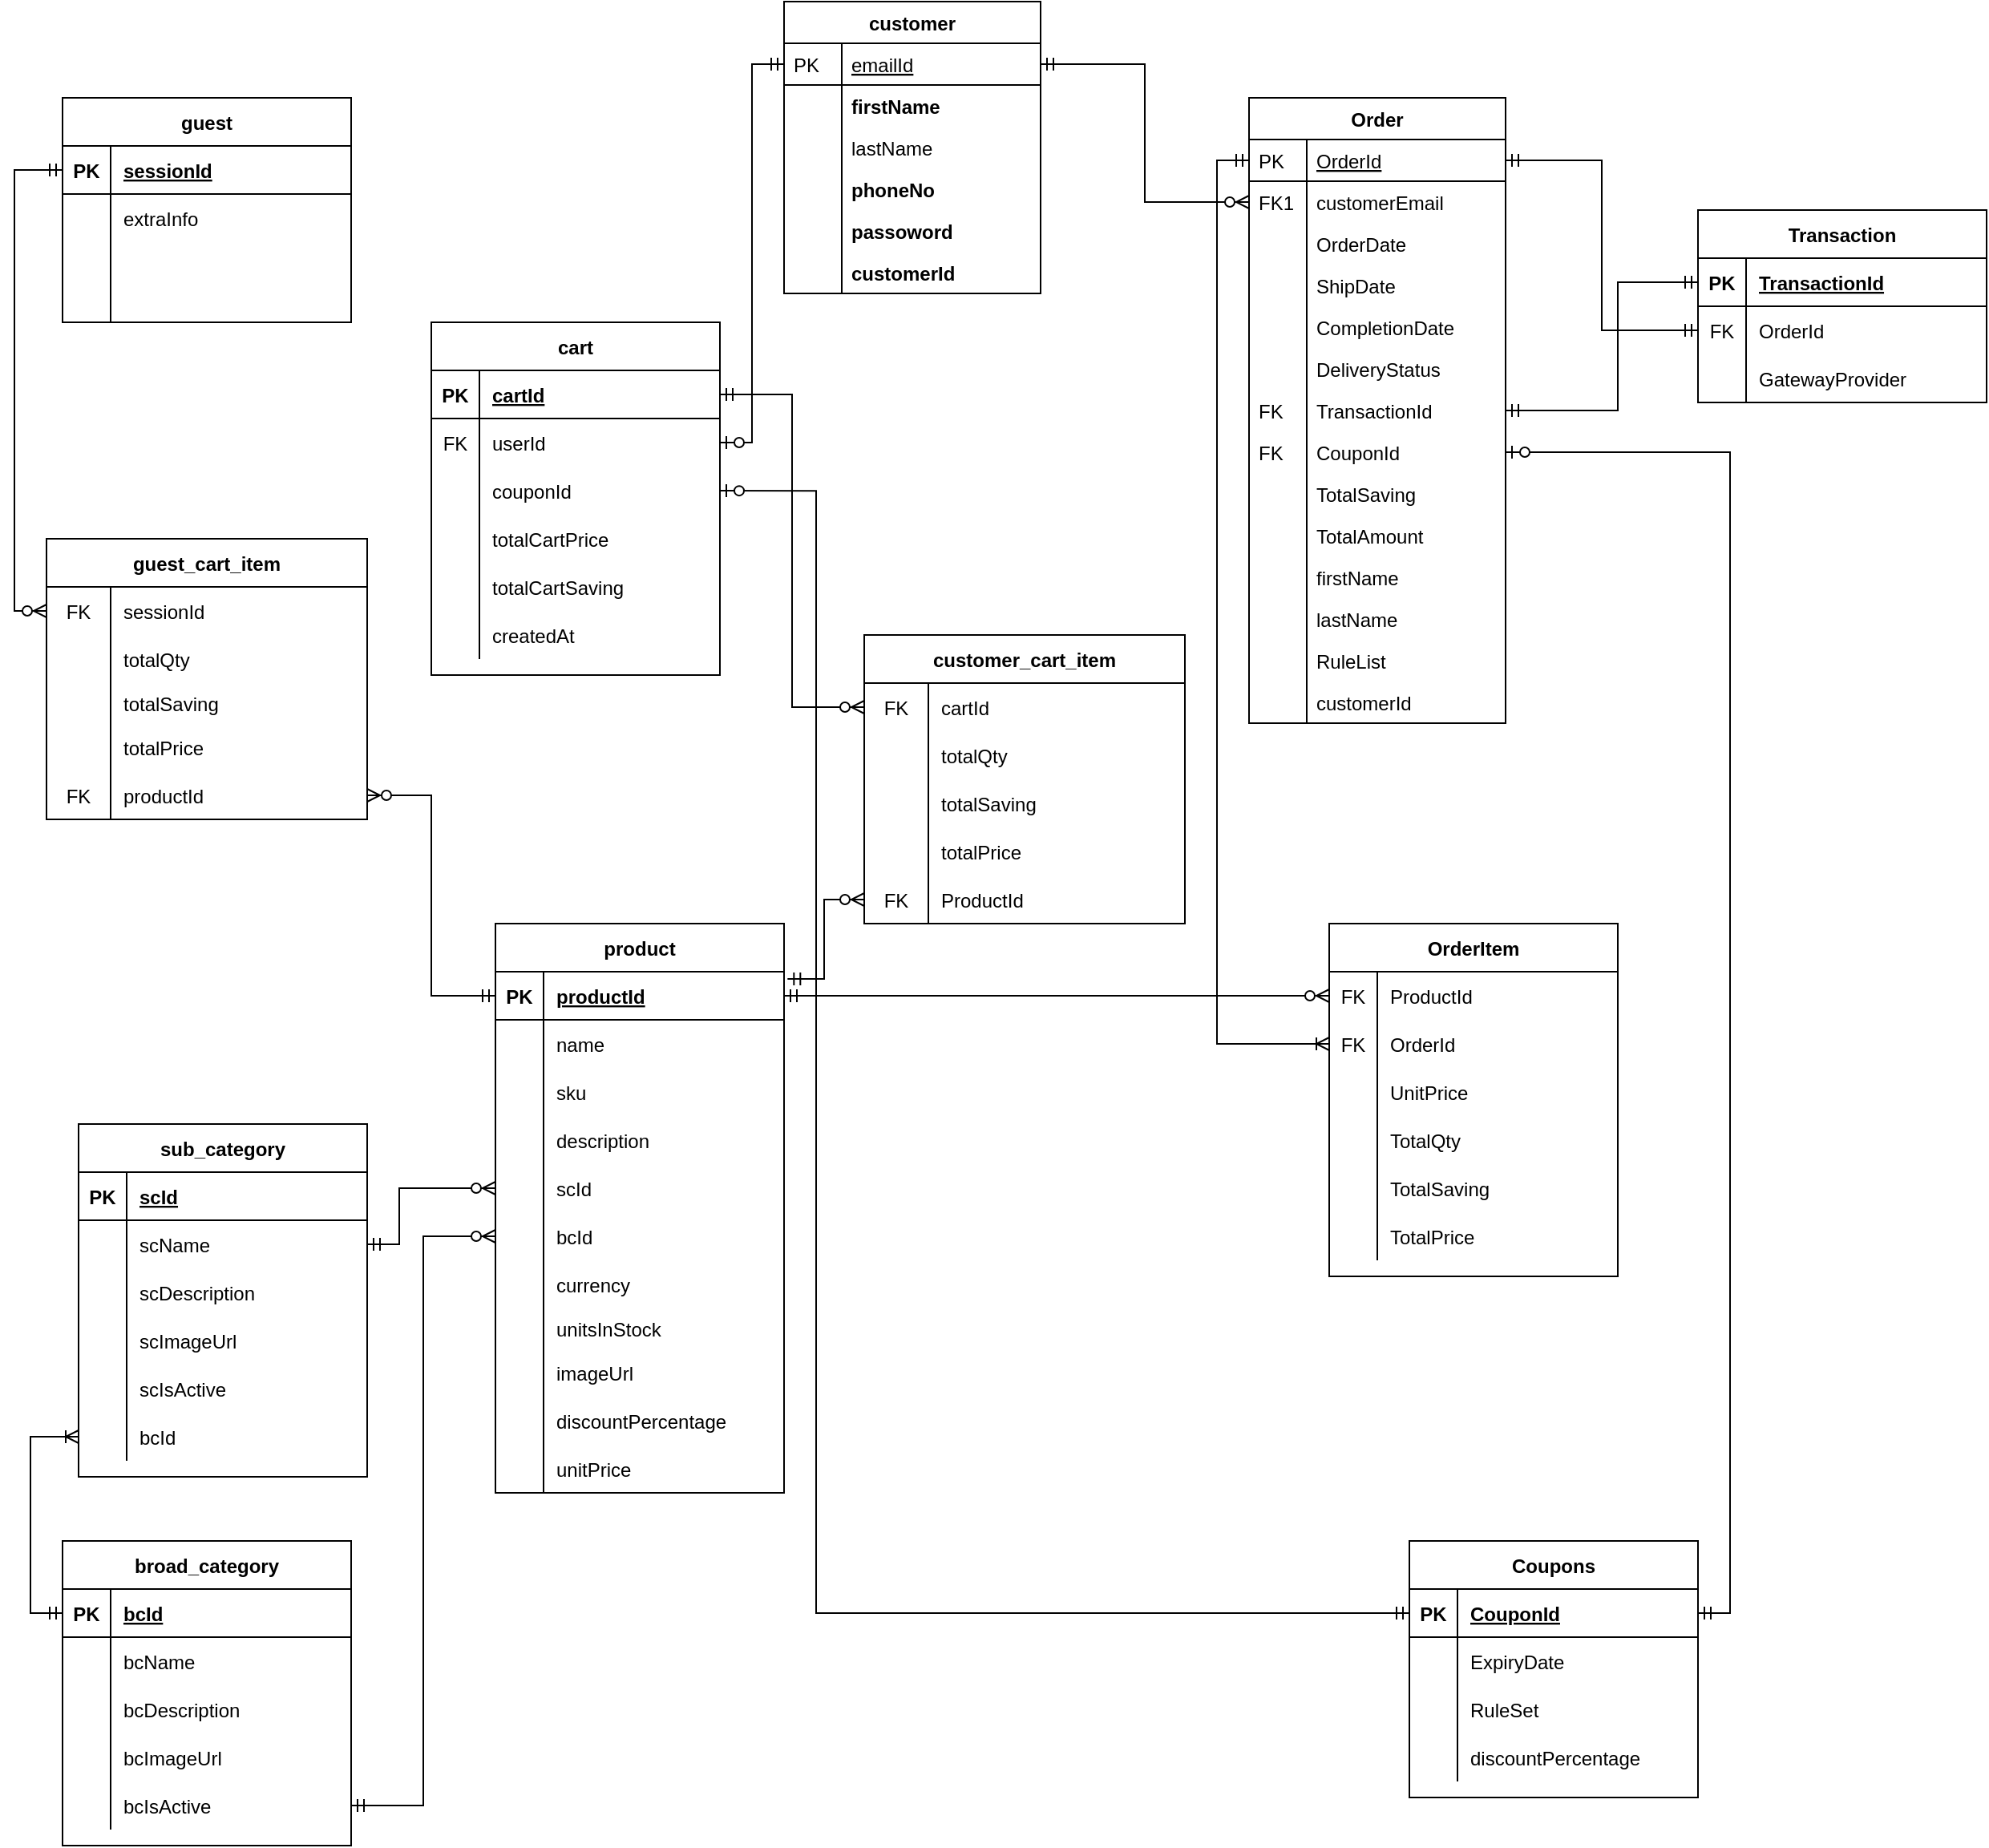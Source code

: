 <mxfile version="13.3.1" type="device"><diagram id="C5RBs43oDa-KdzZeNtuy" name="Page-1"><mxGraphModel dx="2012" dy="693" grid="1" gridSize="10" guides="1" tooltips="1" connect="1" arrows="1" fold="1" page="1" pageScale="1" pageWidth="827" pageHeight="1169" math="0" shadow="0"><root><mxCell id="WIyWlLk6GJQsqaUBKTNV-0"/><mxCell id="WIyWlLk6GJQsqaUBKTNV-1" parent="WIyWlLk6GJQsqaUBKTNV-0"/><mxCell id="1X5sKJipOqNhPVAXUQOn-120" style="edgeStyle=orthogonalEdgeStyle;rounded=0;orthogonalLoop=1;jettySize=auto;html=1;entryX=0;entryY=0.5;entryDx=0;entryDy=0;startArrow=ERoneToMany;startFill=0;endArrow=ERmandOne;endFill=0;exitX=0;exitY=0.5;exitDx=0;exitDy=0;" parent="WIyWlLk6GJQsqaUBKTNV-1" source="1X5sKJipOqNhPVAXUQOn-117" target="1X5sKJipOqNhPVAXUQOn-86" edge="1"><mxGeometry relative="1" as="geometry"/></mxCell><mxCell id="1X5sKJipOqNhPVAXUQOn-121" style="edgeStyle=orthogonalEdgeStyle;rounded=0;orthogonalLoop=1;jettySize=auto;html=1;entryX=0;entryY=0.5;entryDx=0;entryDy=0;startArrow=ERmandOne;startFill=0;endArrow=ERzeroToMany;endFill=1;" parent="WIyWlLk6GJQsqaUBKTNV-1" source="1X5sKJipOqNhPVAXUQOn-98" target="1X5sKJipOqNhPVAXUQOn-63" edge="1"><mxGeometry relative="1" as="geometry"/></mxCell><mxCell id="1X5sKJipOqNhPVAXUQOn-122" style="edgeStyle=orthogonalEdgeStyle;rounded=0;orthogonalLoop=1;jettySize=auto;html=1;entryX=0;entryY=0.5;entryDx=0;entryDy=0;startArrow=ERmandOne;startFill=0;endArrow=ERzeroToMany;endFill=1;" parent="WIyWlLk6GJQsqaUBKTNV-1" source="1X5sKJipOqNhPVAXUQOn-105" target="1X5sKJipOqNhPVAXUQOn-60" edge="1"><mxGeometry relative="1" as="geometry"><Array as="points"><mxPoint x="240" y="785"/><mxPoint x="240" y="750"/></Array></mxGeometry></mxCell><mxCell id="zkfFHV4jXpPFQw0GAbJ--56" value="Order" style="swimlane;fontStyle=1;childLayout=stackLayout;horizontal=1;startSize=26;horizontalStack=0;resizeParent=1;resizeLast=0;collapsible=1;marginBottom=0;rounded=0;shadow=0;strokeWidth=1;" parent="WIyWlLk6GJQsqaUBKTNV-1" vertex="1"><mxGeometry x="770" y="70" width="160" height="390" as="geometry"><mxRectangle x="260" y="80" width="160" height="26" as="alternateBounds"/></mxGeometry></mxCell><mxCell id="zkfFHV4jXpPFQw0GAbJ--57" value="OrderId" style="shape=partialRectangle;top=0;left=0;right=0;bottom=1;align=left;verticalAlign=top;fillColor=none;spacingLeft=40;spacingRight=4;overflow=hidden;rotatable=0;points=[[0,0.5],[1,0.5]];portConstraint=eastwest;dropTarget=0;rounded=0;shadow=0;strokeWidth=1;fontStyle=4" parent="zkfFHV4jXpPFQw0GAbJ--56" vertex="1"><mxGeometry y="26" width="160" height="26" as="geometry"/></mxCell><mxCell id="zkfFHV4jXpPFQw0GAbJ--58" value="PK" style="shape=partialRectangle;top=0;left=0;bottom=0;fillColor=none;align=left;verticalAlign=top;spacingLeft=4;spacingRight=4;overflow=hidden;rotatable=0;points=[];portConstraint=eastwest;part=1;" parent="zkfFHV4jXpPFQw0GAbJ--57" vertex="1" connectable="0"><mxGeometry width="36" height="26" as="geometry"/></mxCell><mxCell id="zkfFHV4jXpPFQw0GAbJ--59" value="customerEmail" style="shape=partialRectangle;top=0;left=0;right=0;bottom=0;align=left;verticalAlign=top;fillColor=none;spacingLeft=40;spacingRight=4;overflow=hidden;rotatable=0;points=[[0,0.5],[1,0.5]];portConstraint=eastwest;dropTarget=0;rounded=0;shadow=0;strokeWidth=1;" parent="zkfFHV4jXpPFQw0GAbJ--56" vertex="1"><mxGeometry y="52" width="160" height="26" as="geometry"/></mxCell><mxCell id="zkfFHV4jXpPFQw0GAbJ--60" value="FK1" style="shape=partialRectangle;top=0;left=0;bottom=0;fillColor=none;align=left;verticalAlign=top;spacingLeft=4;spacingRight=4;overflow=hidden;rotatable=0;points=[];portConstraint=eastwest;part=1;" parent="zkfFHV4jXpPFQw0GAbJ--59" vertex="1" connectable="0"><mxGeometry width="36" height="26" as="geometry"/></mxCell><mxCell id="eWwTB_GoidTFCyONcGVf-24" value="OrderDate" style="shape=partialRectangle;top=0;left=0;right=0;bottom=0;align=left;verticalAlign=top;fillColor=none;spacingLeft=40;spacingRight=4;overflow=hidden;rotatable=0;points=[[0,0.5],[1,0.5]];portConstraint=eastwest;dropTarget=0;rounded=0;shadow=0;strokeWidth=1;" parent="zkfFHV4jXpPFQw0GAbJ--56" vertex="1"><mxGeometry y="78" width="160" height="26" as="geometry"/></mxCell><mxCell id="eWwTB_GoidTFCyONcGVf-25" value="" style="shape=partialRectangle;top=0;left=0;bottom=0;fillColor=none;align=left;verticalAlign=top;spacingLeft=4;spacingRight=4;overflow=hidden;rotatable=0;points=[];portConstraint=eastwest;part=1;" parent="eWwTB_GoidTFCyONcGVf-24" vertex="1" connectable="0"><mxGeometry width="36" height="26" as="geometry"/></mxCell><mxCell id="eWwTB_GoidTFCyONcGVf-26" value="ShipDate" style="shape=partialRectangle;top=0;left=0;right=0;bottom=0;align=left;verticalAlign=top;fillColor=none;spacingLeft=40;spacingRight=4;overflow=hidden;rotatable=0;points=[[0,0.5],[1,0.5]];portConstraint=eastwest;dropTarget=0;rounded=0;shadow=0;strokeWidth=1;" parent="zkfFHV4jXpPFQw0GAbJ--56" vertex="1"><mxGeometry y="104" width="160" height="26" as="geometry"/></mxCell><mxCell id="eWwTB_GoidTFCyONcGVf-27" value="" style="shape=partialRectangle;top=0;left=0;bottom=0;fillColor=none;align=left;verticalAlign=top;spacingLeft=4;spacingRight=4;overflow=hidden;rotatable=0;points=[];portConstraint=eastwest;part=1;" parent="eWwTB_GoidTFCyONcGVf-26" vertex="1" connectable="0"><mxGeometry width="36" height="26" as="geometry"/></mxCell><mxCell id="eWwTB_GoidTFCyONcGVf-28" value="CompletionDate" style="shape=partialRectangle;top=0;left=0;right=0;bottom=0;align=left;verticalAlign=top;fillColor=none;spacingLeft=40;spacingRight=4;overflow=hidden;rotatable=0;points=[[0,0.5],[1,0.5]];portConstraint=eastwest;dropTarget=0;rounded=0;shadow=0;strokeWidth=1;" parent="zkfFHV4jXpPFQw0GAbJ--56" vertex="1"><mxGeometry y="130" width="160" height="26" as="geometry"/></mxCell><mxCell id="eWwTB_GoidTFCyONcGVf-29" value="" style="shape=partialRectangle;top=0;left=0;bottom=0;fillColor=none;align=left;verticalAlign=top;spacingLeft=4;spacingRight=4;overflow=hidden;rotatable=0;points=[];portConstraint=eastwest;part=1;" parent="eWwTB_GoidTFCyONcGVf-28" vertex="1" connectable="0"><mxGeometry width="36" height="26" as="geometry"/></mxCell><mxCell id="eWwTB_GoidTFCyONcGVf-30" value="DeliveryStatus" style="shape=partialRectangle;top=0;left=0;right=0;bottom=0;align=left;verticalAlign=top;fillColor=none;spacingLeft=40;spacingRight=4;overflow=hidden;rotatable=0;points=[[0,0.5],[1,0.5]];portConstraint=eastwest;dropTarget=0;rounded=0;shadow=0;strokeWidth=1;" parent="zkfFHV4jXpPFQw0GAbJ--56" vertex="1"><mxGeometry y="156" width="160" height="26" as="geometry"/></mxCell><mxCell id="eWwTB_GoidTFCyONcGVf-31" value="" style="shape=partialRectangle;top=0;left=0;bottom=0;fillColor=none;align=left;verticalAlign=top;spacingLeft=4;spacingRight=4;overflow=hidden;rotatable=0;points=[];portConstraint=eastwest;part=1;" parent="eWwTB_GoidTFCyONcGVf-30" vertex="1" connectable="0"><mxGeometry width="36" height="26" as="geometry"/></mxCell><mxCell id="eWwTB_GoidTFCyONcGVf-32" value="TransactionId" style="shape=partialRectangle;top=0;left=0;right=0;bottom=0;align=left;verticalAlign=top;fillColor=none;spacingLeft=40;spacingRight=4;overflow=hidden;rotatable=0;points=[[0,0.5],[1,0.5]];portConstraint=eastwest;dropTarget=0;rounded=0;shadow=0;strokeWidth=1;" parent="zkfFHV4jXpPFQw0GAbJ--56" vertex="1"><mxGeometry y="182" width="160" height="26" as="geometry"/></mxCell><mxCell id="eWwTB_GoidTFCyONcGVf-33" value="FK" style="shape=partialRectangle;top=0;left=0;bottom=0;fillColor=none;align=left;verticalAlign=top;spacingLeft=4;spacingRight=4;overflow=hidden;rotatable=0;points=[];portConstraint=eastwest;part=1;" parent="eWwTB_GoidTFCyONcGVf-32" vertex="1" connectable="0"><mxGeometry width="36" height="26" as="geometry"/></mxCell><mxCell id="eWwTB_GoidTFCyONcGVf-34" value="CouponId" style="shape=partialRectangle;top=0;left=0;right=0;bottom=0;align=left;verticalAlign=top;fillColor=none;spacingLeft=40;spacingRight=4;overflow=hidden;rotatable=0;points=[[0,0.5],[1,0.5]];portConstraint=eastwest;dropTarget=0;rounded=0;shadow=0;strokeWidth=1;" parent="zkfFHV4jXpPFQw0GAbJ--56" vertex="1"><mxGeometry y="208" width="160" height="26" as="geometry"/></mxCell><mxCell id="eWwTB_GoidTFCyONcGVf-35" value="FK" style="shape=partialRectangle;top=0;left=0;bottom=0;fillColor=none;align=left;verticalAlign=top;spacingLeft=4;spacingRight=4;overflow=hidden;rotatable=0;points=[];portConstraint=eastwest;part=1;" parent="eWwTB_GoidTFCyONcGVf-34" vertex="1" connectable="0"><mxGeometry width="36" height="26" as="geometry"/></mxCell><mxCell id="eWwTB_GoidTFCyONcGVf-61" value="TotalSaving" style="shape=partialRectangle;top=0;left=0;right=0;bottom=0;align=left;verticalAlign=top;fillColor=none;spacingLeft=40;spacingRight=4;overflow=hidden;rotatable=0;points=[[0,0.5],[1,0.5]];portConstraint=eastwest;dropTarget=0;rounded=0;shadow=0;strokeWidth=1;" parent="zkfFHV4jXpPFQw0GAbJ--56" vertex="1"><mxGeometry y="234" width="160" height="26" as="geometry"/></mxCell><mxCell id="eWwTB_GoidTFCyONcGVf-62" value="" style="shape=partialRectangle;top=0;left=0;bottom=0;fillColor=none;align=left;verticalAlign=top;spacingLeft=4;spacingRight=4;overflow=hidden;rotatable=0;points=[];portConstraint=eastwest;part=1;" parent="eWwTB_GoidTFCyONcGVf-61" vertex="1" connectable="0"><mxGeometry width="36" height="26" as="geometry"/></mxCell><mxCell id="eWwTB_GoidTFCyONcGVf-63" value="TotalAmount" style="shape=partialRectangle;top=0;left=0;right=0;bottom=0;align=left;verticalAlign=top;fillColor=none;spacingLeft=40;spacingRight=4;overflow=hidden;rotatable=0;points=[[0,0.5],[1,0.5]];portConstraint=eastwest;dropTarget=0;rounded=0;shadow=0;strokeWidth=1;" parent="zkfFHV4jXpPFQw0GAbJ--56" vertex="1"><mxGeometry y="260" width="160" height="26" as="geometry"/></mxCell><mxCell id="eWwTB_GoidTFCyONcGVf-64" value="" style="shape=partialRectangle;top=0;left=0;bottom=0;fillColor=none;align=left;verticalAlign=top;spacingLeft=4;spacingRight=4;overflow=hidden;rotatable=0;points=[];portConstraint=eastwest;part=1;" parent="eWwTB_GoidTFCyONcGVf-63" vertex="1" connectable="0"><mxGeometry width="36" height="26" as="geometry"/></mxCell><mxCell id="NOrKbH0SBfbeubo6rXG_-26" value="firstName" style="shape=partialRectangle;top=0;left=0;right=0;bottom=0;align=left;verticalAlign=top;fillColor=none;spacingLeft=40;spacingRight=4;overflow=hidden;rotatable=0;points=[[0,0.5],[1,0.5]];portConstraint=eastwest;dropTarget=0;rounded=0;shadow=0;strokeWidth=1;" parent="zkfFHV4jXpPFQw0GAbJ--56" vertex="1"><mxGeometry y="286" width="160" height="26" as="geometry"/></mxCell><mxCell id="NOrKbH0SBfbeubo6rXG_-27" value="" style="shape=partialRectangle;top=0;left=0;bottom=0;fillColor=none;align=left;verticalAlign=top;spacingLeft=4;spacingRight=4;overflow=hidden;rotatable=0;points=[];portConstraint=eastwest;part=1;" parent="NOrKbH0SBfbeubo6rXG_-26" vertex="1" connectable="0"><mxGeometry width="36" height="26" as="geometry"/></mxCell><mxCell id="NOrKbH0SBfbeubo6rXG_-28" value="lastName" style="shape=partialRectangle;top=0;left=0;right=0;bottom=0;align=left;verticalAlign=top;fillColor=none;spacingLeft=40;spacingRight=4;overflow=hidden;rotatable=0;points=[[0,0.5],[1,0.5]];portConstraint=eastwest;dropTarget=0;rounded=0;shadow=0;strokeWidth=1;" parent="zkfFHV4jXpPFQw0GAbJ--56" vertex="1"><mxGeometry y="312" width="160" height="26" as="geometry"/></mxCell><mxCell id="NOrKbH0SBfbeubo6rXG_-29" value="" style="shape=partialRectangle;top=0;left=0;bottom=0;fillColor=none;align=left;verticalAlign=top;spacingLeft=4;spacingRight=4;overflow=hidden;rotatable=0;points=[];portConstraint=eastwest;part=1;" parent="NOrKbH0SBfbeubo6rXG_-28" vertex="1" connectable="0"><mxGeometry width="36" height="26" as="geometry"/></mxCell><mxCell id="NOrKbH0SBfbeubo6rXG_-36" value="RuleList" style="shape=partialRectangle;top=0;left=0;right=0;bottom=0;align=left;verticalAlign=top;fillColor=none;spacingLeft=40;spacingRight=4;overflow=hidden;rotatable=0;points=[[0,0.5],[1,0.5]];portConstraint=eastwest;dropTarget=0;rounded=0;shadow=0;strokeWidth=1;" parent="zkfFHV4jXpPFQw0GAbJ--56" vertex="1"><mxGeometry y="338" width="160" height="26" as="geometry"/></mxCell><mxCell id="NOrKbH0SBfbeubo6rXG_-37" value="" style="shape=partialRectangle;top=0;left=0;bottom=0;fillColor=none;align=left;verticalAlign=top;spacingLeft=4;spacingRight=4;overflow=hidden;rotatable=0;points=[];portConstraint=eastwest;part=1;" parent="NOrKbH0SBfbeubo6rXG_-36" vertex="1" connectable="0"><mxGeometry width="36" height="26" as="geometry"/></mxCell><mxCell id="xp8X5XVZ5G8l8JlJsA13-0" value="customerId" style="shape=partialRectangle;top=0;left=0;right=0;bottom=0;align=left;verticalAlign=top;fillColor=none;spacingLeft=40;spacingRight=4;overflow=hidden;rotatable=0;points=[[0,0.5],[1,0.5]];portConstraint=eastwest;dropTarget=0;rounded=0;shadow=0;strokeWidth=1;" vertex="1" parent="zkfFHV4jXpPFQw0GAbJ--56"><mxGeometry y="364" width="160" height="26" as="geometry"/></mxCell><mxCell id="xp8X5XVZ5G8l8JlJsA13-1" value="" style="shape=partialRectangle;top=0;left=0;bottom=0;fillColor=none;align=left;verticalAlign=top;spacingLeft=4;spacingRight=4;overflow=hidden;rotatable=0;points=[];portConstraint=eastwest;part=1;" vertex="1" connectable="0" parent="xp8X5XVZ5G8l8JlJsA13-0"><mxGeometry width="36" height="26" as="geometry"/></mxCell><mxCell id="1X5sKJipOqNhPVAXUQOn-188" style="edgeStyle=orthogonalEdgeStyle;rounded=0;orthogonalLoop=1;jettySize=auto;html=1;entryX=1;entryY=0.5;entryDx=0;entryDy=0;startArrow=ERzeroToMany;startFill=1;endArrow=ERmandOne;endFill=0;" parent="WIyWlLk6GJQsqaUBKTNV-1" source="eWwTB_GoidTFCyONcGVf-40" target="1X5sKJipOqNhPVAXUQOn-48" edge="1"><mxGeometry relative="1" as="geometry"/></mxCell><mxCell id="1X5sKJipOqNhPVAXUQOn-189" style="edgeStyle=orthogonalEdgeStyle;rounded=0;orthogonalLoop=1;jettySize=auto;html=1;entryX=1;entryY=0.5;entryDx=0;entryDy=0;startArrow=ERzeroToMany;startFill=1;endArrow=ERmandOne;endFill=0;" parent="WIyWlLk6GJQsqaUBKTNV-1" source="zkfFHV4jXpPFQw0GAbJ--59" target="zkfFHV4jXpPFQw0GAbJ--52" edge="1"><mxGeometry relative="1" as="geometry"/></mxCell><mxCell id="1X5sKJipOqNhPVAXUQOn-190" style="edgeStyle=orthogonalEdgeStyle;rounded=0;orthogonalLoop=1;jettySize=auto;html=1;startArrow=ERmandOne;startFill=0;endArrow=ERmandOne;endFill=0;exitX=1;exitY=0.5;exitDx=0;exitDy=0;entryX=0;entryY=0.5;entryDx=0;entryDy=0;" parent="WIyWlLk6GJQsqaUBKTNV-1" source="eWwTB_GoidTFCyONcGVf-32" target="1X5sKJipOqNhPVAXUQOn-28" edge="1"><mxGeometry relative="1" as="geometry"><Array as="points"><mxPoint x="1000" y="265"/><mxPoint x="1000" y="185"/></Array><mxPoint x="1020" y="185" as="targetPoint"/></mxGeometry></mxCell><mxCell id="eWwTB_GoidTFCyONcGVf-0" value="guest" style="shape=table;startSize=30;container=1;collapsible=1;childLayout=tableLayout;fixedRows=1;rowLines=0;fontStyle=1;align=center;resizeLast=1;" parent="WIyWlLk6GJQsqaUBKTNV-1" vertex="1"><mxGeometry x="30" y="70" width="180" height="140" as="geometry"/></mxCell><mxCell id="eWwTB_GoidTFCyONcGVf-1" value="" style="shape=partialRectangle;collapsible=0;dropTarget=0;pointerEvents=0;fillColor=none;top=0;left=0;bottom=1;right=0;points=[[0,0.5],[1,0.5]];portConstraint=eastwest;" parent="eWwTB_GoidTFCyONcGVf-0" vertex="1"><mxGeometry y="30" width="180" height="30" as="geometry"/></mxCell><mxCell id="eWwTB_GoidTFCyONcGVf-2" value="PK" style="shape=partialRectangle;connectable=0;fillColor=none;top=0;left=0;bottom=0;right=0;fontStyle=1;overflow=hidden;" parent="eWwTB_GoidTFCyONcGVf-1" vertex="1"><mxGeometry width="30" height="30" as="geometry"/></mxCell><mxCell id="eWwTB_GoidTFCyONcGVf-3" value="sessionId" style="shape=partialRectangle;connectable=0;fillColor=none;top=0;left=0;bottom=0;right=0;align=left;spacingLeft=6;fontStyle=5;overflow=hidden;" parent="eWwTB_GoidTFCyONcGVf-1" vertex="1"><mxGeometry x="30" width="150" height="30" as="geometry"/></mxCell><mxCell id="eWwTB_GoidTFCyONcGVf-4" value="" style="shape=partialRectangle;collapsible=0;dropTarget=0;pointerEvents=0;fillColor=none;top=0;left=0;bottom=0;right=0;points=[[0,0.5],[1,0.5]];portConstraint=eastwest;" parent="eWwTB_GoidTFCyONcGVf-0" vertex="1"><mxGeometry y="60" width="180" height="30" as="geometry"/></mxCell><mxCell id="eWwTB_GoidTFCyONcGVf-5" value="" style="shape=partialRectangle;connectable=0;fillColor=none;top=0;left=0;bottom=0;right=0;editable=1;overflow=hidden;" parent="eWwTB_GoidTFCyONcGVf-4" vertex="1"><mxGeometry width="30" height="30" as="geometry"/></mxCell><mxCell id="eWwTB_GoidTFCyONcGVf-6" value="extraInfo" style="shape=partialRectangle;connectable=0;fillColor=none;top=0;left=0;bottom=0;right=0;align=left;spacingLeft=6;overflow=hidden;" parent="eWwTB_GoidTFCyONcGVf-4" vertex="1"><mxGeometry x="30" width="150" height="30" as="geometry"/></mxCell><mxCell id="eWwTB_GoidTFCyONcGVf-7" value="" style="shape=partialRectangle;collapsible=0;dropTarget=0;pointerEvents=0;fillColor=none;top=0;left=0;bottom=0;right=0;points=[[0,0.5],[1,0.5]];portConstraint=eastwest;" parent="eWwTB_GoidTFCyONcGVf-0" vertex="1"><mxGeometry y="90" width="180" height="30" as="geometry"/></mxCell><mxCell id="eWwTB_GoidTFCyONcGVf-8" value="" style="shape=partialRectangle;connectable=0;fillColor=none;top=0;left=0;bottom=0;right=0;editable=1;overflow=hidden;" parent="eWwTB_GoidTFCyONcGVf-7" vertex="1"><mxGeometry width="30" height="30" as="geometry"/></mxCell><mxCell id="eWwTB_GoidTFCyONcGVf-9" value="" style="shape=partialRectangle;connectable=0;fillColor=none;top=0;left=0;bottom=0;right=0;align=left;spacingLeft=6;overflow=hidden;" parent="eWwTB_GoidTFCyONcGVf-7" vertex="1"><mxGeometry x="30" width="150" height="30" as="geometry"/></mxCell><mxCell id="eWwTB_GoidTFCyONcGVf-10" value="" style="shape=partialRectangle;collapsible=0;dropTarget=0;pointerEvents=0;fillColor=none;top=0;left=0;bottom=0;right=0;points=[[0,0.5],[1,0.5]];portConstraint=eastwest;" parent="eWwTB_GoidTFCyONcGVf-0" vertex="1"><mxGeometry y="120" width="180" height="20" as="geometry"/></mxCell><mxCell id="eWwTB_GoidTFCyONcGVf-11" value="" style="shape=partialRectangle;connectable=0;fillColor=none;top=0;left=0;bottom=0;right=0;editable=1;overflow=hidden;" parent="eWwTB_GoidTFCyONcGVf-10" vertex="1"><mxGeometry width="30" height="20" as="geometry"/></mxCell><mxCell id="eWwTB_GoidTFCyONcGVf-12" value="" style="shape=partialRectangle;connectable=0;fillColor=none;top=0;left=0;bottom=0;right=0;align=left;spacingLeft=6;overflow=hidden;" parent="eWwTB_GoidTFCyONcGVf-10" vertex="1"><mxGeometry x="30" width="150" height="20" as="geometry"/></mxCell><mxCell id="1X5sKJipOqNhPVAXUQOn-197" style="edgeStyle=orthogonalEdgeStyle;rounded=0;orthogonalLoop=1;jettySize=auto;html=1;entryX=1;entryY=0.5;entryDx=0;entryDy=0;startArrow=ERmandOne;startFill=0;endArrow=ERmandOne;endFill=0;" parent="WIyWlLk6GJQsqaUBKTNV-1" source="1X5sKJipOqNhPVAXUQOn-31" target="zkfFHV4jXpPFQw0GAbJ--57" edge="1"><mxGeometry relative="1" as="geometry"/></mxCell><mxCell id="1X5sKJipOqNhPVAXUQOn-0" value="guest_cart_item" style="shape=table;startSize=30;container=1;collapsible=1;childLayout=tableLayout;fixedRows=1;rowLines=0;fontStyle=1;align=center;resizeLast=1;" parent="WIyWlLk6GJQsqaUBKTNV-1" vertex="1"><mxGeometry x="20" y="345" width="200" height="175" as="geometry"/></mxCell><mxCell id="1X5sKJipOqNhPVAXUQOn-4" value="" style="shape=partialRectangle;collapsible=0;dropTarget=0;pointerEvents=0;fillColor=none;top=0;left=0;bottom=0;right=0;points=[[0,0.5],[1,0.5]];portConstraint=eastwest;" parent="1X5sKJipOqNhPVAXUQOn-0" vertex="1"><mxGeometry y="30" width="200" height="30" as="geometry"/></mxCell><mxCell id="1X5sKJipOqNhPVAXUQOn-5" value="FK" style="shape=partialRectangle;connectable=0;fillColor=none;top=0;left=0;bottom=0;right=0;editable=1;overflow=hidden;" parent="1X5sKJipOqNhPVAXUQOn-4" vertex="1"><mxGeometry width="40" height="30" as="geometry"/></mxCell><mxCell id="1X5sKJipOqNhPVAXUQOn-6" value="sessionId" style="shape=partialRectangle;connectable=0;fillColor=none;top=0;left=0;bottom=0;right=0;align=left;spacingLeft=6;overflow=hidden;" parent="1X5sKJipOqNhPVAXUQOn-4" vertex="1"><mxGeometry x="40" width="160" height="30" as="geometry"/></mxCell><mxCell id="1X5sKJipOqNhPVAXUQOn-10" value="" style="shape=partialRectangle;collapsible=0;dropTarget=0;pointerEvents=0;fillColor=none;top=0;left=0;bottom=0;right=0;points=[[0,0.5],[1,0.5]];portConstraint=eastwest;" parent="1X5sKJipOqNhPVAXUQOn-0" vertex="1"><mxGeometry y="60" width="200" height="30" as="geometry"/></mxCell><mxCell id="1X5sKJipOqNhPVAXUQOn-11" value="" style="shape=partialRectangle;connectable=0;fillColor=none;top=0;left=0;bottom=0;right=0;editable=1;overflow=hidden;" parent="1X5sKJipOqNhPVAXUQOn-10" vertex="1"><mxGeometry width="40" height="30" as="geometry"/></mxCell><mxCell id="1X5sKJipOqNhPVAXUQOn-12" value="totalQty" style="shape=partialRectangle;connectable=0;fillColor=none;top=0;left=0;bottom=0;right=0;align=left;spacingLeft=6;overflow=hidden;" parent="1X5sKJipOqNhPVAXUQOn-10" vertex="1"><mxGeometry x="40" width="160" height="30" as="geometry"/></mxCell><mxCell id="1X5sKJipOqNhPVAXUQOn-14" value="" style="shape=partialRectangle;collapsible=0;dropTarget=0;pointerEvents=0;fillColor=none;top=0;left=0;bottom=0;right=0;points=[[0,0.5],[1,0.5]];portConstraint=eastwest;" parent="1X5sKJipOqNhPVAXUQOn-0" vertex="1"><mxGeometry y="90" width="200" height="25" as="geometry"/></mxCell><mxCell id="1X5sKJipOqNhPVAXUQOn-15" value="" style="shape=partialRectangle;connectable=0;fillColor=none;top=0;left=0;bottom=0;right=0;editable=1;overflow=hidden;" parent="1X5sKJipOqNhPVAXUQOn-14" vertex="1"><mxGeometry width="40" height="25" as="geometry"/></mxCell><mxCell id="1X5sKJipOqNhPVAXUQOn-16" value="totalSaving" style="shape=partialRectangle;connectable=0;fillColor=none;top=0;left=0;bottom=0;right=0;align=left;spacingLeft=6;overflow=hidden;" parent="1X5sKJipOqNhPVAXUQOn-14" vertex="1"><mxGeometry x="40" width="160" height="25" as="geometry"/></mxCell><mxCell id="1X5sKJipOqNhPVAXUQOn-17" value="" style="shape=partialRectangle;collapsible=0;dropTarget=0;pointerEvents=0;fillColor=none;top=0;left=0;bottom=0;right=0;points=[[0,0.5],[1,0.5]];portConstraint=eastwest;" parent="1X5sKJipOqNhPVAXUQOn-0" vertex="1"><mxGeometry y="115" width="200" height="30" as="geometry"/></mxCell><mxCell id="1X5sKJipOqNhPVAXUQOn-18" value="" style="shape=partialRectangle;connectable=0;fillColor=none;top=0;left=0;bottom=0;right=0;editable=1;overflow=hidden;" parent="1X5sKJipOqNhPVAXUQOn-17" vertex="1"><mxGeometry width="40" height="30" as="geometry"/></mxCell><mxCell id="1X5sKJipOqNhPVAXUQOn-19" value="totalPrice" style="shape=partialRectangle;connectable=0;fillColor=none;top=0;left=0;bottom=0;right=0;align=left;spacingLeft=6;overflow=hidden;" parent="1X5sKJipOqNhPVAXUQOn-17" vertex="1"><mxGeometry x="40" width="160" height="30" as="geometry"/></mxCell><mxCell id="1X5sKJipOqNhPVAXUQOn-20" value="" style="shape=partialRectangle;collapsible=0;dropTarget=0;pointerEvents=0;fillColor=none;top=0;left=0;bottom=0;right=0;points=[[0,0.5],[1,0.5]];portConstraint=eastwest;" parent="1X5sKJipOqNhPVAXUQOn-0" vertex="1"><mxGeometry y="145" width="200" height="30" as="geometry"/></mxCell><mxCell id="1X5sKJipOqNhPVAXUQOn-21" value="FK" style="shape=partialRectangle;connectable=0;fillColor=none;top=0;left=0;bottom=0;right=0;editable=1;overflow=hidden;" parent="1X5sKJipOqNhPVAXUQOn-20" vertex="1"><mxGeometry width="40" height="30" as="geometry"/></mxCell><mxCell id="1X5sKJipOqNhPVAXUQOn-22" value="productId" style="shape=partialRectangle;connectable=0;fillColor=none;top=0;left=0;bottom=0;right=0;align=left;spacingLeft=6;overflow=hidden;" parent="1X5sKJipOqNhPVAXUQOn-20" vertex="1"><mxGeometry x="40" width="160" height="30" as="geometry"/></mxCell><mxCell id="1X5sKJipOqNhPVAXUQOn-101" value="sub_category" style="shape=table;startSize=30;container=1;collapsible=1;childLayout=tableLayout;fixedRows=1;rowLines=0;fontStyle=1;align=center;resizeLast=1;" parent="WIyWlLk6GJQsqaUBKTNV-1" vertex="1"><mxGeometry x="40" y="710" width="180" height="220" as="geometry"/></mxCell><mxCell id="1X5sKJipOqNhPVAXUQOn-102" value="" style="shape=partialRectangle;collapsible=0;dropTarget=0;pointerEvents=0;fillColor=none;top=0;left=0;bottom=1;right=0;points=[[0,0.5],[1,0.5]];portConstraint=eastwest;" parent="1X5sKJipOqNhPVAXUQOn-101" vertex="1"><mxGeometry y="30" width="180" height="30" as="geometry"/></mxCell><mxCell id="1X5sKJipOqNhPVAXUQOn-103" value="PK" style="shape=partialRectangle;connectable=0;fillColor=none;top=0;left=0;bottom=0;right=0;fontStyle=1;overflow=hidden;" parent="1X5sKJipOqNhPVAXUQOn-102" vertex="1"><mxGeometry width="30" height="30" as="geometry"/></mxCell><mxCell id="1X5sKJipOqNhPVAXUQOn-104" value="scId" style="shape=partialRectangle;connectable=0;fillColor=none;top=0;left=0;bottom=0;right=0;align=left;spacingLeft=6;fontStyle=5;overflow=hidden;" parent="1X5sKJipOqNhPVAXUQOn-102" vertex="1"><mxGeometry x="30" width="150" height="30" as="geometry"/></mxCell><mxCell id="1X5sKJipOqNhPVAXUQOn-105" value="" style="shape=partialRectangle;collapsible=0;dropTarget=0;pointerEvents=0;fillColor=none;top=0;left=0;bottom=0;right=0;points=[[0,0.5],[1,0.5]];portConstraint=eastwest;" parent="1X5sKJipOqNhPVAXUQOn-101" vertex="1"><mxGeometry y="60" width="180" height="30" as="geometry"/></mxCell><mxCell id="1X5sKJipOqNhPVAXUQOn-106" value="" style="shape=partialRectangle;connectable=0;fillColor=none;top=0;left=0;bottom=0;right=0;editable=1;overflow=hidden;" parent="1X5sKJipOqNhPVAXUQOn-105" vertex="1"><mxGeometry width="30" height="30" as="geometry"/></mxCell><mxCell id="1X5sKJipOqNhPVAXUQOn-107" value="scName" style="shape=partialRectangle;connectable=0;fillColor=none;top=0;left=0;bottom=0;right=0;align=left;spacingLeft=6;overflow=hidden;" parent="1X5sKJipOqNhPVAXUQOn-105" vertex="1"><mxGeometry x="30" width="150" height="30" as="geometry"/></mxCell><mxCell id="1X5sKJipOqNhPVAXUQOn-108" value="" style="shape=partialRectangle;collapsible=0;dropTarget=0;pointerEvents=0;fillColor=none;top=0;left=0;bottom=0;right=0;points=[[0,0.5],[1,0.5]];portConstraint=eastwest;" parent="1X5sKJipOqNhPVAXUQOn-101" vertex="1"><mxGeometry y="90" width="180" height="30" as="geometry"/></mxCell><mxCell id="1X5sKJipOqNhPVAXUQOn-109" value="" style="shape=partialRectangle;connectable=0;fillColor=none;top=0;left=0;bottom=0;right=0;editable=1;overflow=hidden;" parent="1X5sKJipOqNhPVAXUQOn-108" vertex="1"><mxGeometry width="30" height="30" as="geometry"/></mxCell><mxCell id="1X5sKJipOqNhPVAXUQOn-110" value="scDescription" style="shape=partialRectangle;connectable=0;fillColor=none;top=0;left=0;bottom=0;right=0;align=left;spacingLeft=6;overflow=hidden;" parent="1X5sKJipOqNhPVAXUQOn-108" vertex="1"><mxGeometry x="30" width="150" height="30" as="geometry"/></mxCell><mxCell id="1X5sKJipOqNhPVAXUQOn-111" value="" style="shape=partialRectangle;collapsible=0;dropTarget=0;pointerEvents=0;fillColor=none;top=0;left=0;bottom=0;right=0;points=[[0,0.5],[1,0.5]];portConstraint=eastwest;" parent="1X5sKJipOqNhPVAXUQOn-101" vertex="1"><mxGeometry y="120" width="180" height="30" as="geometry"/></mxCell><mxCell id="1X5sKJipOqNhPVAXUQOn-112" value="" style="shape=partialRectangle;connectable=0;fillColor=none;top=0;left=0;bottom=0;right=0;editable=1;overflow=hidden;" parent="1X5sKJipOqNhPVAXUQOn-111" vertex="1"><mxGeometry width="30" height="30" as="geometry"/></mxCell><mxCell id="1X5sKJipOqNhPVAXUQOn-113" value="scImageUrl" style="shape=partialRectangle;connectable=0;fillColor=none;top=0;left=0;bottom=0;right=0;align=left;spacingLeft=6;overflow=hidden;" parent="1X5sKJipOqNhPVAXUQOn-111" vertex="1"><mxGeometry x="30" width="150" height="30" as="geometry"/></mxCell><mxCell id="1X5sKJipOqNhPVAXUQOn-114" value="" style="shape=partialRectangle;collapsible=0;dropTarget=0;pointerEvents=0;fillColor=none;top=0;left=0;bottom=0;right=0;points=[[0,0.5],[1,0.5]];portConstraint=eastwest;" parent="1X5sKJipOqNhPVAXUQOn-101" vertex="1"><mxGeometry y="150" width="180" height="30" as="geometry"/></mxCell><mxCell id="1X5sKJipOqNhPVAXUQOn-115" value="" style="shape=partialRectangle;connectable=0;fillColor=none;top=0;left=0;bottom=0;right=0;editable=1;overflow=hidden;" parent="1X5sKJipOqNhPVAXUQOn-114" vertex="1"><mxGeometry width="30" height="30" as="geometry"/></mxCell><mxCell id="1X5sKJipOqNhPVAXUQOn-116" value="scIsActive" style="shape=partialRectangle;connectable=0;fillColor=none;top=0;left=0;bottom=0;right=0;align=left;spacingLeft=6;overflow=hidden;" parent="1X5sKJipOqNhPVAXUQOn-114" vertex="1"><mxGeometry x="30" width="150" height="30" as="geometry"/></mxCell><mxCell id="1X5sKJipOqNhPVAXUQOn-117" value="" style="shape=partialRectangle;collapsible=0;dropTarget=0;pointerEvents=0;fillColor=none;top=0;left=0;bottom=0;right=0;points=[[0,0.5],[1,0.5]];portConstraint=eastwest;" parent="1X5sKJipOqNhPVAXUQOn-101" vertex="1"><mxGeometry y="180" width="180" height="30" as="geometry"/></mxCell><mxCell id="1X5sKJipOqNhPVAXUQOn-118" value="" style="shape=partialRectangle;connectable=0;fillColor=none;top=0;left=0;bottom=0;right=0;editable=1;overflow=hidden;" parent="1X5sKJipOqNhPVAXUQOn-117" vertex="1"><mxGeometry width="30" height="30" as="geometry"/></mxCell><mxCell id="1X5sKJipOqNhPVAXUQOn-119" value="bcId" style="shape=partialRectangle;connectable=0;fillColor=none;top=0;left=0;bottom=0;right=0;align=left;spacingLeft=6;overflow=hidden;" parent="1X5sKJipOqNhPVAXUQOn-117" vertex="1"><mxGeometry x="30" width="150" height="30" as="geometry"/></mxCell><mxCell id="zkfFHV4jXpPFQw0GAbJ--51" value="customer" style="swimlane;fontStyle=1;childLayout=stackLayout;horizontal=1;startSize=26;horizontalStack=0;resizeParent=1;resizeLast=0;collapsible=1;marginBottom=0;rounded=0;shadow=0;strokeWidth=1;" parent="WIyWlLk6GJQsqaUBKTNV-1" vertex="1"><mxGeometry x="480" y="10" width="160" height="182" as="geometry"><mxRectangle x="20" y="80" width="160" height="26" as="alternateBounds"/></mxGeometry></mxCell><mxCell id="zkfFHV4jXpPFQw0GAbJ--52" value="emailId" style="shape=partialRectangle;top=0;left=0;right=0;bottom=1;align=left;verticalAlign=top;fillColor=none;spacingLeft=40;spacingRight=4;overflow=hidden;rotatable=0;points=[[0,0.5],[1,0.5]];portConstraint=eastwest;dropTarget=0;rounded=0;shadow=0;strokeWidth=1;fontStyle=4" parent="zkfFHV4jXpPFQw0GAbJ--51" vertex="1"><mxGeometry y="26" width="160" height="26" as="geometry"/></mxCell><mxCell id="zkfFHV4jXpPFQw0GAbJ--53" value="PK" style="shape=partialRectangle;top=0;left=0;bottom=0;fillColor=none;align=left;verticalAlign=top;spacingLeft=4;spacingRight=4;overflow=hidden;rotatable=0;points=[];portConstraint=eastwest;part=1;" parent="zkfFHV4jXpPFQw0GAbJ--52" vertex="1" connectable="0"><mxGeometry width="36" height="26" as="geometry"/></mxCell><mxCell id="zkfFHV4jXpPFQw0GAbJ--54" value="firstName" style="shape=partialRectangle;top=0;left=0;right=0;bottom=0;align=left;verticalAlign=top;fillColor=none;spacingLeft=40;spacingRight=4;overflow=hidden;rotatable=0;points=[[0,0.5],[1,0.5]];portConstraint=eastwest;dropTarget=0;rounded=0;shadow=0;strokeWidth=1;fontStyle=1" parent="zkfFHV4jXpPFQw0GAbJ--51" vertex="1"><mxGeometry y="52" width="160" height="26" as="geometry"/></mxCell><mxCell id="zkfFHV4jXpPFQw0GAbJ--55" value="" style="shape=partialRectangle;top=0;left=0;bottom=0;fillColor=none;align=left;verticalAlign=top;spacingLeft=4;spacingRight=4;overflow=hidden;rotatable=0;points=[];portConstraint=eastwest;part=1;" parent="zkfFHV4jXpPFQw0GAbJ--54" vertex="1" connectable="0"><mxGeometry width="36" height="26" as="geometry"/></mxCell><mxCell id="eWwTB_GoidTFCyONcGVf-16" value="lastName" style="shape=partialRectangle;top=0;left=0;right=0;bottom=0;align=left;verticalAlign=top;fillColor=none;spacingLeft=40;spacingRight=4;overflow=hidden;rotatable=0;points=[[0,0.5],[1,0.5]];portConstraint=eastwest;dropTarget=0;rounded=0;shadow=0;strokeWidth=1;" parent="zkfFHV4jXpPFQw0GAbJ--51" vertex="1"><mxGeometry y="78" width="160" height="26" as="geometry"/></mxCell><mxCell id="eWwTB_GoidTFCyONcGVf-17" value="" style="shape=partialRectangle;top=0;left=0;bottom=0;fillColor=none;align=left;verticalAlign=top;spacingLeft=4;spacingRight=4;overflow=hidden;rotatable=0;points=[];portConstraint=eastwest;part=1;" parent="eWwTB_GoidTFCyONcGVf-16" vertex="1" connectable="0"><mxGeometry width="36" height="26" as="geometry"/></mxCell><mxCell id="eWwTB_GoidTFCyONcGVf-20" value="phoneNo" style="shape=partialRectangle;top=0;left=0;right=0;bottom=0;align=left;verticalAlign=top;fillColor=none;spacingLeft=40;spacingRight=4;overflow=hidden;rotatable=0;points=[[0,0.5],[1,0.5]];portConstraint=eastwest;dropTarget=0;rounded=0;shadow=0;strokeWidth=1;fontStyle=1" parent="zkfFHV4jXpPFQw0GAbJ--51" vertex="1"><mxGeometry y="104" width="160" height="26" as="geometry"/></mxCell><mxCell id="eWwTB_GoidTFCyONcGVf-21" value="" style="shape=partialRectangle;top=0;left=0;bottom=0;fillColor=none;align=left;verticalAlign=top;spacingLeft=4;spacingRight=4;overflow=hidden;rotatable=0;points=[];portConstraint=eastwest;part=1;" parent="eWwTB_GoidTFCyONcGVf-20" vertex="1" connectable="0"><mxGeometry width="36" height="26" as="geometry"/></mxCell><mxCell id="1X5sKJipOqNhPVAXUQOn-198" value="passoword" style="shape=partialRectangle;top=0;left=0;right=0;bottom=0;align=left;verticalAlign=top;fillColor=none;spacingLeft=40;spacingRight=4;overflow=hidden;rotatable=0;points=[[0,0.5],[1,0.5]];portConstraint=eastwest;dropTarget=0;rounded=0;shadow=0;strokeWidth=1;fontStyle=1" parent="zkfFHV4jXpPFQw0GAbJ--51" vertex="1"><mxGeometry y="130" width="160" height="26" as="geometry"/></mxCell><mxCell id="1X5sKJipOqNhPVAXUQOn-199" value="" style="shape=partialRectangle;top=0;left=0;bottom=0;fillColor=none;align=left;verticalAlign=top;spacingLeft=4;spacingRight=4;overflow=hidden;rotatable=0;points=[];portConstraint=eastwest;part=1;" parent="1X5sKJipOqNhPVAXUQOn-198" vertex="1" connectable="0"><mxGeometry width="36" height="26" as="geometry"/></mxCell><mxCell id="NOrKbH0SBfbeubo6rXG_-21" value="customerId" style="shape=partialRectangle;top=0;left=0;right=0;bottom=0;align=left;verticalAlign=top;fillColor=none;spacingLeft=40;spacingRight=4;overflow=hidden;rotatable=0;points=[[0,0.5],[1,0.5]];portConstraint=eastwest;dropTarget=0;rounded=0;shadow=0;strokeWidth=1;fontStyle=1" parent="zkfFHV4jXpPFQw0GAbJ--51" vertex="1"><mxGeometry y="156" width="160" height="26" as="geometry"/></mxCell><mxCell id="NOrKbH0SBfbeubo6rXG_-22" value="" style="shape=partialRectangle;top=0;left=0;bottom=0;fillColor=none;align=left;verticalAlign=top;spacingLeft=4;spacingRight=4;overflow=hidden;rotatable=0;points=[];portConstraint=eastwest;part=1;" parent="NOrKbH0SBfbeubo6rXG_-21" vertex="1" connectable="0"><mxGeometry width="36" height="26" as="geometry"/></mxCell><mxCell id="1X5sKJipOqNhPVAXUQOn-27" value="Transaction" style="shape=table;startSize=30;container=1;collapsible=1;childLayout=tableLayout;fixedRows=1;rowLines=0;fontStyle=1;align=center;resizeLast=1;" parent="WIyWlLk6GJQsqaUBKTNV-1" vertex="1"><mxGeometry x="1050" y="140" width="180" height="120" as="geometry"/></mxCell><mxCell id="1X5sKJipOqNhPVAXUQOn-28" value="" style="shape=partialRectangle;collapsible=0;dropTarget=0;pointerEvents=0;fillColor=none;top=0;left=0;bottom=1;right=0;points=[[0,0.5],[1,0.5]];portConstraint=eastwest;" parent="1X5sKJipOqNhPVAXUQOn-27" vertex="1"><mxGeometry y="30" width="180" height="30" as="geometry"/></mxCell><mxCell id="1X5sKJipOqNhPVAXUQOn-29" value="PK" style="shape=partialRectangle;connectable=0;fillColor=none;top=0;left=0;bottom=0;right=0;fontStyle=1;overflow=hidden;" parent="1X5sKJipOqNhPVAXUQOn-28" vertex="1"><mxGeometry width="30" height="30" as="geometry"/></mxCell><mxCell id="1X5sKJipOqNhPVAXUQOn-30" value="TransactionId" style="shape=partialRectangle;connectable=0;fillColor=none;top=0;left=0;bottom=0;right=0;align=left;spacingLeft=6;fontStyle=5;overflow=hidden;" parent="1X5sKJipOqNhPVAXUQOn-28" vertex="1"><mxGeometry x="30" width="150" height="30" as="geometry"/></mxCell><mxCell id="1X5sKJipOqNhPVAXUQOn-31" value="" style="shape=partialRectangle;collapsible=0;dropTarget=0;pointerEvents=0;fillColor=none;top=0;left=0;bottom=0;right=0;points=[[0,0.5],[1,0.5]];portConstraint=eastwest;" parent="1X5sKJipOqNhPVAXUQOn-27" vertex="1"><mxGeometry y="60" width="180" height="30" as="geometry"/></mxCell><mxCell id="1X5sKJipOqNhPVAXUQOn-32" value="FK" style="shape=partialRectangle;connectable=0;fillColor=none;top=0;left=0;bottom=0;right=0;editable=1;overflow=hidden;" parent="1X5sKJipOqNhPVAXUQOn-31" vertex="1"><mxGeometry width="30" height="30" as="geometry"/></mxCell><mxCell id="1X5sKJipOqNhPVAXUQOn-33" value="OrderId" style="shape=partialRectangle;connectable=0;fillColor=none;top=0;left=0;bottom=0;right=0;align=left;spacingLeft=6;overflow=hidden;" parent="1X5sKJipOqNhPVAXUQOn-31" vertex="1"><mxGeometry x="30" width="150" height="30" as="geometry"/></mxCell><mxCell id="1X5sKJipOqNhPVAXUQOn-34" value="" style="shape=partialRectangle;collapsible=0;dropTarget=0;pointerEvents=0;fillColor=none;top=0;left=0;bottom=0;right=0;points=[[0,0.5],[1,0.5]];portConstraint=eastwest;" parent="1X5sKJipOqNhPVAXUQOn-27" vertex="1"><mxGeometry y="90" width="180" height="30" as="geometry"/></mxCell><mxCell id="1X5sKJipOqNhPVAXUQOn-35" value="" style="shape=partialRectangle;connectable=0;fillColor=none;top=0;left=0;bottom=0;right=0;editable=1;overflow=hidden;" parent="1X5sKJipOqNhPVAXUQOn-34" vertex="1"><mxGeometry width="30" height="30" as="geometry"/></mxCell><mxCell id="1X5sKJipOqNhPVAXUQOn-36" value="GatewayProvider" style="shape=partialRectangle;connectable=0;fillColor=none;top=0;left=0;bottom=0;right=0;align=left;spacingLeft=6;overflow=hidden;" parent="1X5sKJipOqNhPVAXUQOn-34" vertex="1"><mxGeometry x="30" width="150" height="30" as="geometry"/></mxCell><mxCell id="1X5sKJipOqNhPVAXUQOn-85" value="broad_category" style="shape=table;startSize=30;container=1;collapsible=1;childLayout=tableLayout;fixedRows=1;rowLines=0;fontStyle=1;align=center;resizeLast=1;" parent="WIyWlLk6GJQsqaUBKTNV-1" vertex="1"><mxGeometry x="30" y="970" width="180" height="190" as="geometry"/></mxCell><mxCell id="1X5sKJipOqNhPVAXUQOn-86" value="" style="shape=partialRectangle;collapsible=0;dropTarget=0;pointerEvents=0;fillColor=none;top=0;left=0;bottom=1;right=0;points=[[0,0.5],[1,0.5]];portConstraint=eastwest;" parent="1X5sKJipOqNhPVAXUQOn-85" vertex="1"><mxGeometry y="30" width="180" height="30" as="geometry"/></mxCell><mxCell id="1X5sKJipOqNhPVAXUQOn-87" value="PK" style="shape=partialRectangle;connectable=0;fillColor=none;top=0;left=0;bottom=0;right=0;fontStyle=1;overflow=hidden;" parent="1X5sKJipOqNhPVAXUQOn-86" vertex="1"><mxGeometry width="30" height="30" as="geometry"/></mxCell><mxCell id="1X5sKJipOqNhPVAXUQOn-88" value="bcId" style="shape=partialRectangle;connectable=0;fillColor=none;top=0;left=0;bottom=0;right=0;align=left;spacingLeft=6;fontStyle=5;overflow=hidden;" parent="1X5sKJipOqNhPVAXUQOn-86" vertex="1"><mxGeometry x="30" width="150" height="30" as="geometry"/></mxCell><mxCell id="1X5sKJipOqNhPVAXUQOn-89" value="" style="shape=partialRectangle;collapsible=0;dropTarget=0;pointerEvents=0;fillColor=none;top=0;left=0;bottom=0;right=0;points=[[0,0.5],[1,0.5]];portConstraint=eastwest;" parent="1X5sKJipOqNhPVAXUQOn-85" vertex="1"><mxGeometry y="60" width="180" height="30" as="geometry"/></mxCell><mxCell id="1X5sKJipOqNhPVAXUQOn-90" value="" style="shape=partialRectangle;connectable=0;fillColor=none;top=0;left=0;bottom=0;right=0;editable=1;overflow=hidden;" parent="1X5sKJipOqNhPVAXUQOn-89" vertex="1"><mxGeometry width="30" height="30" as="geometry"/></mxCell><mxCell id="1X5sKJipOqNhPVAXUQOn-91" value="bcName" style="shape=partialRectangle;connectable=0;fillColor=none;top=0;left=0;bottom=0;right=0;align=left;spacingLeft=6;overflow=hidden;" parent="1X5sKJipOqNhPVAXUQOn-89" vertex="1"><mxGeometry x="30" width="150" height="30" as="geometry"/></mxCell><mxCell id="1X5sKJipOqNhPVAXUQOn-92" value="" style="shape=partialRectangle;collapsible=0;dropTarget=0;pointerEvents=0;fillColor=none;top=0;left=0;bottom=0;right=0;points=[[0,0.5],[1,0.5]];portConstraint=eastwest;" parent="1X5sKJipOqNhPVAXUQOn-85" vertex="1"><mxGeometry y="90" width="180" height="30" as="geometry"/></mxCell><mxCell id="1X5sKJipOqNhPVAXUQOn-93" value="" style="shape=partialRectangle;connectable=0;fillColor=none;top=0;left=0;bottom=0;right=0;editable=1;overflow=hidden;" parent="1X5sKJipOqNhPVAXUQOn-92" vertex="1"><mxGeometry width="30" height="30" as="geometry"/></mxCell><mxCell id="1X5sKJipOqNhPVAXUQOn-94" value="bcDescription" style="shape=partialRectangle;connectable=0;fillColor=none;top=0;left=0;bottom=0;right=0;align=left;spacingLeft=6;overflow=hidden;" parent="1X5sKJipOqNhPVAXUQOn-92" vertex="1"><mxGeometry x="30" width="150" height="30" as="geometry"/></mxCell><mxCell id="1X5sKJipOqNhPVAXUQOn-95" value="" style="shape=partialRectangle;collapsible=0;dropTarget=0;pointerEvents=0;fillColor=none;top=0;left=0;bottom=0;right=0;points=[[0,0.5],[1,0.5]];portConstraint=eastwest;" parent="1X5sKJipOqNhPVAXUQOn-85" vertex="1"><mxGeometry y="120" width="180" height="30" as="geometry"/></mxCell><mxCell id="1X5sKJipOqNhPVAXUQOn-96" value="" style="shape=partialRectangle;connectable=0;fillColor=none;top=0;left=0;bottom=0;right=0;editable=1;overflow=hidden;" parent="1X5sKJipOqNhPVAXUQOn-95" vertex="1"><mxGeometry width="30" height="30" as="geometry"/></mxCell><mxCell id="1X5sKJipOqNhPVAXUQOn-97" value="bcImageUrl" style="shape=partialRectangle;connectable=0;fillColor=none;top=0;left=0;bottom=0;right=0;align=left;spacingLeft=6;overflow=hidden;" parent="1X5sKJipOqNhPVAXUQOn-95" vertex="1"><mxGeometry x="30" width="150" height="30" as="geometry"/></mxCell><mxCell id="1X5sKJipOqNhPVAXUQOn-98" value="" style="shape=partialRectangle;collapsible=0;dropTarget=0;pointerEvents=0;fillColor=none;top=0;left=0;bottom=0;right=0;points=[[0,0.5],[1,0.5]];portConstraint=eastwest;" parent="1X5sKJipOqNhPVAXUQOn-85" vertex="1"><mxGeometry y="150" width="180" height="30" as="geometry"/></mxCell><mxCell id="1X5sKJipOqNhPVAXUQOn-99" value="" style="shape=partialRectangle;connectable=0;fillColor=none;top=0;left=0;bottom=0;right=0;editable=1;overflow=hidden;" parent="1X5sKJipOqNhPVAXUQOn-98" vertex="1"><mxGeometry width="30" height="30" as="geometry"/></mxCell><mxCell id="1X5sKJipOqNhPVAXUQOn-100" value="bcIsActive" style="shape=partialRectangle;connectable=0;fillColor=none;top=0;left=0;bottom=0;right=0;align=left;spacingLeft=6;overflow=hidden;" parent="1X5sKJipOqNhPVAXUQOn-98" vertex="1"><mxGeometry x="30" width="150" height="30" as="geometry"/></mxCell><mxCell id="1X5sKJipOqNhPVAXUQOn-47" value="product" style="shape=table;startSize=30;container=1;collapsible=1;childLayout=tableLayout;fixedRows=1;rowLines=0;fontStyle=1;align=center;resizeLast=1;" parent="WIyWlLk6GJQsqaUBKTNV-1" vertex="1"><mxGeometry x="300" y="585" width="180" height="355" as="geometry"/></mxCell><mxCell id="1X5sKJipOqNhPVAXUQOn-48" value="" style="shape=partialRectangle;collapsible=0;dropTarget=0;pointerEvents=0;fillColor=none;top=0;left=0;bottom=1;right=0;points=[[0,0.5],[1,0.5]];portConstraint=eastwest;" parent="1X5sKJipOqNhPVAXUQOn-47" vertex="1"><mxGeometry y="30" width="180" height="30" as="geometry"/></mxCell><mxCell id="1X5sKJipOqNhPVAXUQOn-49" value="PK" style="shape=partialRectangle;connectable=0;fillColor=none;top=0;left=0;bottom=0;right=0;fontStyle=1;overflow=hidden;" parent="1X5sKJipOqNhPVAXUQOn-48" vertex="1"><mxGeometry width="30" height="30" as="geometry"/></mxCell><mxCell id="1X5sKJipOqNhPVAXUQOn-50" value="productId" style="shape=partialRectangle;connectable=0;fillColor=none;top=0;left=0;bottom=0;right=0;align=left;spacingLeft=6;fontStyle=5;overflow=hidden;" parent="1X5sKJipOqNhPVAXUQOn-48" vertex="1"><mxGeometry x="30" width="150" height="30" as="geometry"/></mxCell><mxCell id="1X5sKJipOqNhPVAXUQOn-51" value="" style="shape=partialRectangle;collapsible=0;dropTarget=0;pointerEvents=0;fillColor=none;top=0;left=0;bottom=0;right=0;points=[[0,0.5],[1,0.5]];portConstraint=eastwest;" parent="1X5sKJipOqNhPVAXUQOn-47" vertex="1"><mxGeometry y="60" width="180" height="30" as="geometry"/></mxCell><mxCell id="1X5sKJipOqNhPVAXUQOn-52" value="" style="shape=partialRectangle;connectable=0;fillColor=none;top=0;left=0;bottom=0;right=0;editable=1;overflow=hidden;" parent="1X5sKJipOqNhPVAXUQOn-51" vertex="1"><mxGeometry width="30" height="30" as="geometry"/></mxCell><mxCell id="1X5sKJipOqNhPVAXUQOn-53" value="name" style="shape=partialRectangle;connectable=0;fillColor=none;top=0;left=0;bottom=0;right=0;align=left;spacingLeft=6;overflow=hidden;" parent="1X5sKJipOqNhPVAXUQOn-51" vertex="1"><mxGeometry x="30" width="150" height="30" as="geometry"/></mxCell><mxCell id="1X5sKJipOqNhPVAXUQOn-54" value="" style="shape=partialRectangle;collapsible=0;dropTarget=0;pointerEvents=0;fillColor=none;top=0;left=0;bottom=0;right=0;points=[[0,0.5],[1,0.5]];portConstraint=eastwest;" parent="1X5sKJipOqNhPVAXUQOn-47" vertex="1"><mxGeometry y="90" width="180" height="30" as="geometry"/></mxCell><mxCell id="1X5sKJipOqNhPVAXUQOn-55" value="" style="shape=partialRectangle;connectable=0;fillColor=none;top=0;left=0;bottom=0;right=0;editable=1;overflow=hidden;" parent="1X5sKJipOqNhPVAXUQOn-54" vertex="1"><mxGeometry width="30" height="30" as="geometry"/></mxCell><mxCell id="1X5sKJipOqNhPVAXUQOn-56" value="sku" style="shape=partialRectangle;connectable=0;fillColor=none;top=0;left=0;bottom=0;right=0;align=left;spacingLeft=6;overflow=hidden;" parent="1X5sKJipOqNhPVAXUQOn-54" vertex="1"><mxGeometry x="30" width="150" height="30" as="geometry"/></mxCell><mxCell id="1X5sKJipOqNhPVAXUQOn-57" value="" style="shape=partialRectangle;collapsible=0;dropTarget=0;pointerEvents=0;fillColor=none;top=0;left=0;bottom=0;right=0;points=[[0,0.5],[1,0.5]];portConstraint=eastwest;" parent="1X5sKJipOqNhPVAXUQOn-47" vertex="1"><mxGeometry y="120" width="180" height="30" as="geometry"/></mxCell><mxCell id="1X5sKJipOqNhPVAXUQOn-58" value="" style="shape=partialRectangle;connectable=0;fillColor=none;top=0;left=0;bottom=0;right=0;editable=1;overflow=hidden;" parent="1X5sKJipOqNhPVAXUQOn-57" vertex="1"><mxGeometry width="30" height="30" as="geometry"/></mxCell><mxCell id="1X5sKJipOqNhPVAXUQOn-59" value="description" style="shape=partialRectangle;connectable=0;fillColor=none;top=0;left=0;bottom=0;right=0;align=left;spacingLeft=6;overflow=hidden;" parent="1X5sKJipOqNhPVAXUQOn-57" vertex="1"><mxGeometry x="30" width="150" height="30" as="geometry"/></mxCell><mxCell id="1X5sKJipOqNhPVAXUQOn-60" value="" style="shape=partialRectangle;collapsible=0;dropTarget=0;pointerEvents=0;fillColor=none;top=0;left=0;bottom=0;right=0;points=[[0,0.5],[1,0.5]];portConstraint=eastwest;" parent="1X5sKJipOqNhPVAXUQOn-47" vertex="1"><mxGeometry y="150" width="180" height="30" as="geometry"/></mxCell><mxCell id="1X5sKJipOqNhPVAXUQOn-61" value="" style="shape=partialRectangle;connectable=0;fillColor=none;top=0;left=0;bottom=0;right=0;editable=1;overflow=hidden;" parent="1X5sKJipOqNhPVAXUQOn-60" vertex="1"><mxGeometry width="30" height="30" as="geometry"/></mxCell><mxCell id="1X5sKJipOqNhPVAXUQOn-62" value="scId" style="shape=partialRectangle;connectable=0;fillColor=none;top=0;left=0;bottom=0;right=0;align=left;spacingLeft=6;overflow=hidden;" parent="1X5sKJipOqNhPVAXUQOn-60" vertex="1"><mxGeometry x="30" width="150" height="30" as="geometry"/></mxCell><mxCell id="1X5sKJipOqNhPVAXUQOn-63" value="" style="shape=partialRectangle;collapsible=0;dropTarget=0;pointerEvents=0;fillColor=none;top=0;left=0;bottom=0;right=0;points=[[0,0.5],[1,0.5]];portConstraint=eastwest;" parent="1X5sKJipOqNhPVAXUQOn-47" vertex="1"><mxGeometry y="180" width="180" height="30" as="geometry"/></mxCell><mxCell id="1X5sKJipOqNhPVAXUQOn-64" value="" style="shape=partialRectangle;connectable=0;fillColor=none;top=0;left=0;bottom=0;right=0;editable=1;overflow=hidden;" parent="1X5sKJipOqNhPVAXUQOn-63" vertex="1"><mxGeometry width="30" height="30" as="geometry"/></mxCell><mxCell id="1X5sKJipOqNhPVAXUQOn-65" value="bcId" style="shape=partialRectangle;connectable=0;fillColor=none;top=0;left=0;bottom=0;right=0;align=left;spacingLeft=6;overflow=hidden;" parent="1X5sKJipOqNhPVAXUQOn-63" vertex="1"><mxGeometry x="30" width="150" height="30" as="geometry"/></mxCell><mxCell id="1X5sKJipOqNhPVAXUQOn-66" value="" style="shape=partialRectangle;collapsible=0;dropTarget=0;pointerEvents=0;fillColor=none;top=0;left=0;bottom=0;right=0;points=[[0,0.5],[1,0.5]];portConstraint=eastwest;" parent="1X5sKJipOqNhPVAXUQOn-47" vertex="1"><mxGeometry y="210" width="180" height="30" as="geometry"/></mxCell><mxCell id="1X5sKJipOqNhPVAXUQOn-67" value="" style="shape=partialRectangle;connectable=0;fillColor=none;top=0;left=0;bottom=0;right=0;editable=1;overflow=hidden;" parent="1X5sKJipOqNhPVAXUQOn-66" vertex="1"><mxGeometry width="30" height="30" as="geometry"/></mxCell><mxCell id="1X5sKJipOqNhPVAXUQOn-68" value="currency" style="shape=partialRectangle;connectable=0;fillColor=none;top=0;left=0;bottom=0;right=0;align=left;spacingLeft=6;overflow=hidden;" parent="1X5sKJipOqNhPVAXUQOn-66" vertex="1"><mxGeometry x="30" width="150" height="30" as="geometry"/></mxCell><mxCell id="1X5sKJipOqNhPVAXUQOn-69" value="" style="shape=partialRectangle;collapsible=0;dropTarget=0;pointerEvents=0;fillColor=none;top=0;left=0;bottom=0;right=0;points=[[0,0.5],[1,0.5]];portConstraint=eastwest;" parent="1X5sKJipOqNhPVAXUQOn-47" vertex="1"><mxGeometry y="240" width="180" height="25" as="geometry"/></mxCell><mxCell id="1X5sKJipOqNhPVAXUQOn-70" value="" style="shape=partialRectangle;connectable=0;fillColor=none;top=0;left=0;bottom=0;right=0;editable=1;overflow=hidden;" parent="1X5sKJipOqNhPVAXUQOn-69" vertex="1"><mxGeometry width="30" height="25" as="geometry"/></mxCell><mxCell id="1X5sKJipOqNhPVAXUQOn-71" value="unitsInStock" style="shape=partialRectangle;connectable=0;fillColor=none;top=0;left=0;bottom=0;right=0;align=left;spacingLeft=6;overflow=hidden;" parent="1X5sKJipOqNhPVAXUQOn-69" vertex="1"><mxGeometry x="30" width="150" height="25" as="geometry"/></mxCell><mxCell id="1X5sKJipOqNhPVAXUQOn-72" value="" style="shape=partialRectangle;collapsible=0;dropTarget=0;pointerEvents=0;fillColor=none;top=0;left=0;bottom=0;right=0;points=[[0,0.5],[1,0.5]];portConstraint=eastwest;" parent="1X5sKJipOqNhPVAXUQOn-47" vertex="1"><mxGeometry y="265" width="180" height="30" as="geometry"/></mxCell><mxCell id="1X5sKJipOqNhPVAXUQOn-73" value="" style="shape=partialRectangle;connectable=0;fillColor=none;top=0;left=0;bottom=0;right=0;editable=1;overflow=hidden;" parent="1X5sKJipOqNhPVAXUQOn-72" vertex="1"><mxGeometry width="30" height="30" as="geometry"/></mxCell><mxCell id="1X5sKJipOqNhPVAXUQOn-74" value="imageUrl" style="shape=partialRectangle;connectable=0;fillColor=none;top=0;left=0;bottom=0;right=0;align=left;spacingLeft=6;overflow=hidden;" parent="1X5sKJipOqNhPVAXUQOn-72" vertex="1"><mxGeometry x="30" width="150" height="30" as="geometry"/></mxCell><mxCell id="1X5sKJipOqNhPVAXUQOn-75" value="" style="shape=partialRectangle;collapsible=0;dropTarget=0;pointerEvents=0;fillColor=none;top=0;left=0;bottom=0;right=0;points=[[0,0.5],[1,0.5]];portConstraint=eastwest;" parent="1X5sKJipOqNhPVAXUQOn-47" vertex="1"><mxGeometry y="295" width="180" height="30" as="geometry"/></mxCell><mxCell id="1X5sKJipOqNhPVAXUQOn-76" value="" style="shape=partialRectangle;connectable=0;fillColor=none;top=0;left=0;bottom=0;right=0;editable=1;overflow=hidden;" parent="1X5sKJipOqNhPVAXUQOn-75" vertex="1"><mxGeometry width="30" height="30" as="geometry"/></mxCell><mxCell id="1X5sKJipOqNhPVAXUQOn-77" value="discountPercentage" style="shape=partialRectangle;connectable=0;fillColor=none;top=0;left=0;bottom=0;right=0;align=left;spacingLeft=6;overflow=hidden;" parent="1X5sKJipOqNhPVAXUQOn-75" vertex="1"><mxGeometry x="30" width="150" height="30" as="geometry"/></mxCell><mxCell id="1X5sKJipOqNhPVAXUQOn-78" value="" style="shape=partialRectangle;collapsible=0;dropTarget=0;pointerEvents=0;fillColor=none;top=0;left=0;bottom=0;right=0;points=[[0,0.5],[1,0.5]];portConstraint=eastwest;" parent="1X5sKJipOqNhPVAXUQOn-47" vertex="1"><mxGeometry y="325" width="180" height="30" as="geometry"/></mxCell><mxCell id="1X5sKJipOqNhPVAXUQOn-79" value="" style="shape=partialRectangle;connectable=0;fillColor=none;top=0;left=0;bottom=0;right=0;editable=1;overflow=hidden;" parent="1X5sKJipOqNhPVAXUQOn-78" vertex="1"><mxGeometry width="30" height="30" as="geometry"/></mxCell><mxCell id="1X5sKJipOqNhPVAXUQOn-80" value="unitPrice" style="shape=partialRectangle;connectable=0;fillColor=none;top=0;left=0;bottom=0;right=0;align=left;spacingLeft=6;overflow=hidden;" parent="1X5sKJipOqNhPVAXUQOn-78" vertex="1"><mxGeometry x="30" width="150" height="30" as="geometry"/></mxCell><mxCell id="NOrKbH0SBfbeubo6rXG_-0" value="cart" style="shape=table;startSize=30;container=1;collapsible=1;childLayout=tableLayout;fixedRows=1;rowLines=0;fontStyle=1;align=center;resizeLast=1;" parent="WIyWlLk6GJQsqaUBKTNV-1" vertex="1"><mxGeometry x="260" y="210" width="180" height="220" as="geometry"/></mxCell><mxCell id="NOrKbH0SBfbeubo6rXG_-1" value="" style="shape=partialRectangle;collapsible=0;dropTarget=0;pointerEvents=0;fillColor=none;top=0;left=0;bottom=1;right=0;points=[[0,0.5],[1,0.5]];portConstraint=eastwest;" parent="NOrKbH0SBfbeubo6rXG_-0" vertex="1"><mxGeometry y="30" width="180" height="30" as="geometry"/></mxCell><mxCell id="NOrKbH0SBfbeubo6rXG_-2" value="PK" style="shape=partialRectangle;connectable=0;fillColor=none;top=0;left=0;bottom=0;right=0;fontStyle=1;overflow=hidden;" parent="NOrKbH0SBfbeubo6rXG_-1" vertex="1"><mxGeometry width="30" height="30" as="geometry"/></mxCell><mxCell id="NOrKbH0SBfbeubo6rXG_-3" value="cartId" style="shape=partialRectangle;connectable=0;fillColor=none;top=0;left=0;bottom=0;right=0;align=left;spacingLeft=6;fontStyle=5;overflow=hidden;" parent="NOrKbH0SBfbeubo6rXG_-1" vertex="1"><mxGeometry x="30" width="150" height="30" as="geometry"/></mxCell><mxCell id="NOrKbH0SBfbeubo6rXG_-4" value="" style="shape=partialRectangle;collapsible=0;dropTarget=0;pointerEvents=0;fillColor=none;top=0;left=0;bottom=0;right=0;points=[[0,0.5],[1,0.5]];portConstraint=eastwest;" parent="NOrKbH0SBfbeubo6rXG_-0" vertex="1"><mxGeometry y="60" width="180" height="30" as="geometry"/></mxCell><mxCell id="NOrKbH0SBfbeubo6rXG_-5" value="FK" style="shape=partialRectangle;connectable=0;fillColor=none;top=0;left=0;bottom=0;right=0;editable=1;overflow=hidden;" parent="NOrKbH0SBfbeubo6rXG_-4" vertex="1"><mxGeometry width="30" height="30" as="geometry"/></mxCell><mxCell id="NOrKbH0SBfbeubo6rXG_-6" value="userId" style="shape=partialRectangle;connectable=0;fillColor=none;top=0;left=0;bottom=0;right=0;align=left;spacingLeft=6;overflow=hidden;" parent="NOrKbH0SBfbeubo6rXG_-4" vertex="1"><mxGeometry x="30" width="150" height="30" as="geometry"/></mxCell><mxCell id="NOrKbH0SBfbeubo6rXG_-23" value="" style="shape=partialRectangle;collapsible=0;dropTarget=0;pointerEvents=0;fillColor=none;top=0;left=0;bottom=0;right=0;points=[[0,0.5],[1,0.5]];portConstraint=eastwest;" parent="NOrKbH0SBfbeubo6rXG_-0" vertex="1"><mxGeometry y="90" width="180" height="30" as="geometry"/></mxCell><mxCell id="NOrKbH0SBfbeubo6rXG_-24" value="" style="shape=partialRectangle;connectable=0;fillColor=none;top=0;left=0;bottom=0;right=0;editable=1;overflow=hidden;" parent="NOrKbH0SBfbeubo6rXG_-23" vertex="1"><mxGeometry width="30" height="30" as="geometry"/></mxCell><mxCell id="NOrKbH0SBfbeubo6rXG_-25" value="couponId" style="shape=partialRectangle;connectable=0;fillColor=none;top=0;left=0;bottom=0;right=0;align=left;spacingLeft=6;overflow=hidden;" parent="NOrKbH0SBfbeubo6rXG_-23" vertex="1"><mxGeometry x="30" width="150" height="30" as="geometry"/></mxCell><mxCell id="NOrKbH0SBfbeubo6rXG_-40" value="" style="shape=partialRectangle;collapsible=0;dropTarget=0;pointerEvents=0;fillColor=none;top=0;left=0;bottom=0;right=0;points=[[0,0.5],[1,0.5]];portConstraint=eastwest;" parent="NOrKbH0SBfbeubo6rXG_-0" vertex="1"><mxGeometry y="120" width="180" height="30" as="geometry"/></mxCell><mxCell id="NOrKbH0SBfbeubo6rXG_-41" value="" style="shape=partialRectangle;connectable=0;fillColor=none;top=0;left=0;bottom=0;right=0;editable=1;overflow=hidden;" parent="NOrKbH0SBfbeubo6rXG_-40" vertex="1"><mxGeometry width="30" height="30" as="geometry"/></mxCell><mxCell id="NOrKbH0SBfbeubo6rXG_-42" value="totalCartPrice" style="shape=partialRectangle;connectable=0;fillColor=none;top=0;left=0;bottom=0;right=0;align=left;spacingLeft=6;overflow=hidden;" parent="NOrKbH0SBfbeubo6rXG_-40" vertex="1"><mxGeometry x="30" width="150" height="30" as="geometry"/></mxCell><mxCell id="NOrKbH0SBfbeubo6rXG_-44" value="" style="shape=partialRectangle;collapsible=0;dropTarget=0;pointerEvents=0;fillColor=none;top=0;left=0;bottom=0;right=0;points=[[0,0.5],[1,0.5]];portConstraint=eastwest;" parent="NOrKbH0SBfbeubo6rXG_-0" vertex="1"><mxGeometry y="150" width="180" height="30" as="geometry"/></mxCell><mxCell id="NOrKbH0SBfbeubo6rXG_-45" value="" style="shape=partialRectangle;connectable=0;fillColor=none;top=0;left=0;bottom=0;right=0;editable=1;overflow=hidden;" parent="NOrKbH0SBfbeubo6rXG_-44" vertex="1"><mxGeometry width="30" height="30" as="geometry"/></mxCell><mxCell id="NOrKbH0SBfbeubo6rXG_-46" value="totalCartSaving" style="shape=partialRectangle;connectable=0;fillColor=none;top=0;left=0;bottom=0;right=0;align=left;spacingLeft=6;overflow=hidden;" parent="NOrKbH0SBfbeubo6rXG_-44" vertex="1"><mxGeometry x="30" width="150" height="30" as="geometry"/></mxCell><mxCell id="NOrKbH0SBfbeubo6rXG_-47" value="" style="shape=partialRectangle;collapsible=0;dropTarget=0;pointerEvents=0;fillColor=none;top=0;left=0;bottom=0;right=0;points=[[0,0.5],[1,0.5]];portConstraint=eastwest;" parent="NOrKbH0SBfbeubo6rXG_-0" vertex="1"><mxGeometry y="180" width="180" height="30" as="geometry"/></mxCell><mxCell id="NOrKbH0SBfbeubo6rXG_-48" value="" style="shape=partialRectangle;connectable=0;fillColor=none;top=0;left=0;bottom=0;right=0;editable=1;overflow=hidden;" parent="NOrKbH0SBfbeubo6rXG_-47" vertex="1"><mxGeometry width="30" height="30" as="geometry"/></mxCell><mxCell id="NOrKbH0SBfbeubo6rXG_-49" value="createdAt" style="shape=partialRectangle;connectable=0;fillColor=none;top=0;left=0;bottom=0;right=0;align=left;spacingLeft=6;overflow=hidden;" parent="NOrKbH0SBfbeubo6rXG_-47" vertex="1"><mxGeometry x="30" width="150" height="30" as="geometry"/></mxCell><mxCell id="NOrKbH0SBfbeubo6rXG_-18" style="edgeStyle=orthogonalEdgeStyle;rounded=0;orthogonalLoop=1;jettySize=auto;html=1;entryX=1;entryY=0.5;entryDx=0;entryDy=0;startArrow=ERmandOne;startFill=0;endArrow=ERzeroToOne;endFill=1;" parent="WIyWlLk6GJQsqaUBKTNV-1" source="zkfFHV4jXpPFQw0GAbJ--52" target="NOrKbH0SBfbeubo6rXG_-4" edge="1"><mxGeometry relative="1" as="geometry"/></mxCell><mxCell id="NOrKbH0SBfbeubo6rXG_-19" style="edgeStyle=orthogonalEdgeStyle;rounded=0;orthogonalLoop=1;jettySize=auto;html=1;entryX=0;entryY=0.5;entryDx=0;entryDy=0;startArrow=ERzeroToMany;startFill=1;endArrow=ERmandOne;endFill=0;" parent="WIyWlLk6GJQsqaUBKTNV-1" source="1X5sKJipOqNhPVAXUQOn-4" target="eWwTB_GoidTFCyONcGVf-1" edge="1"><mxGeometry relative="1" as="geometry"/></mxCell><mxCell id="NOrKbH0SBfbeubo6rXG_-20" style="edgeStyle=orthogonalEdgeStyle;rounded=0;orthogonalLoop=1;jettySize=auto;html=1;entryX=1;entryY=0.5;entryDx=0;entryDy=0;startArrow=ERzeroToMany;startFill=1;endArrow=ERmandOne;endFill=0;" parent="WIyWlLk6GJQsqaUBKTNV-1" source="1X5sKJipOqNhPVAXUQOn-161" target="NOrKbH0SBfbeubo6rXG_-1" edge="1"><mxGeometry relative="1" as="geometry"/></mxCell><mxCell id="NOrKbH0SBfbeubo6rXG_-30" style="edgeStyle=orthogonalEdgeStyle;rounded=0;orthogonalLoop=1;jettySize=auto;html=1;entryX=0;entryY=0.5;entryDx=0;entryDy=0;startArrow=ERoneToMany;startFill=0;endArrow=ERmandOne;endFill=0;" parent="WIyWlLk6GJQsqaUBKTNV-1" source="eWwTB_GoidTFCyONcGVf-43" target="zkfFHV4jXpPFQw0GAbJ--57" edge="1"><mxGeometry relative="1" as="geometry"/></mxCell><mxCell id="NOrKbH0SBfbeubo6rXG_-31" style="edgeStyle=orthogonalEdgeStyle;rounded=0;orthogonalLoop=1;jettySize=auto;html=1;entryX=0;entryY=0.5;entryDx=0;entryDy=0;startArrow=ERzeroToOne;startFill=1;endArrow=ERmandOne;endFill=0;" parent="WIyWlLk6GJQsqaUBKTNV-1" target="1X5sKJipOqNhPVAXUQOn-236" edge="1"><mxGeometry relative="1" as="geometry"><mxPoint x="440" y="315.059" as="sourcePoint"/><Array as="points"><mxPoint x="500" y="315"/><mxPoint x="500" y="1015"/></Array></mxGeometry></mxCell><mxCell id="eWwTB_GoidTFCyONcGVf-36" value="OrderItem" style="shape=table;startSize=30;container=1;collapsible=1;childLayout=tableLayout;fixedRows=1;rowLines=0;fontStyle=1;align=center;resizeLast=1;" parent="WIyWlLk6GJQsqaUBKTNV-1" vertex="1"><mxGeometry x="820" y="585" width="180" height="220" as="geometry"/></mxCell><mxCell id="eWwTB_GoidTFCyONcGVf-40" value="" style="shape=partialRectangle;collapsible=0;dropTarget=0;pointerEvents=0;fillColor=none;top=0;left=0;bottom=0;right=0;points=[[0,0.5],[1,0.5]];portConstraint=eastwest;" parent="eWwTB_GoidTFCyONcGVf-36" vertex="1"><mxGeometry y="30" width="180" height="30" as="geometry"/></mxCell><mxCell id="eWwTB_GoidTFCyONcGVf-41" value="FK" style="shape=partialRectangle;connectable=0;fillColor=none;top=0;left=0;bottom=0;right=0;editable=1;overflow=hidden;" parent="eWwTB_GoidTFCyONcGVf-40" vertex="1"><mxGeometry width="30" height="30" as="geometry"/></mxCell><mxCell id="eWwTB_GoidTFCyONcGVf-42" value="ProductId" style="shape=partialRectangle;connectable=0;fillColor=none;top=0;left=0;bottom=0;right=0;align=left;spacingLeft=6;overflow=hidden;" parent="eWwTB_GoidTFCyONcGVf-40" vertex="1"><mxGeometry x="30" width="150" height="30" as="geometry"/></mxCell><mxCell id="eWwTB_GoidTFCyONcGVf-43" value="" style="shape=partialRectangle;collapsible=0;dropTarget=0;pointerEvents=0;fillColor=none;top=0;left=0;bottom=0;right=0;points=[[0,0.5],[1,0.5]];portConstraint=eastwest;" parent="eWwTB_GoidTFCyONcGVf-36" vertex="1"><mxGeometry y="60" width="180" height="30" as="geometry"/></mxCell><mxCell id="eWwTB_GoidTFCyONcGVf-44" value="FK" style="shape=partialRectangle;connectable=0;fillColor=none;top=0;left=0;bottom=0;right=0;editable=1;overflow=hidden;" parent="eWwTB_GoidTFCyONcGVf-43" vertex="1"><mxGeometry width="30" height="30" as="geometry"/></mxCell><mxCell id="eWwTB_GoidTFCyONcGVf-45" value="OrderId" style="shape=partialRectangle;connectable=0;fillColor=none;top=0;left=0;bottom=0;right=0;align=left;spacingLeft=6;overflow=hidden;" parent="eWwTB_GoidTFCyONcGVf-43" vertex="1"><mxGeometry x="30" width="150" height="30" as="geometry"/></mxCell><mxCell id="eWwTB_GoidTFCyONcGVf-46" value="" style="shape=partialRectangle;collapsible=0;dropTarget=0;pointerEvents=0;fillColor=none;top=0;left=0;bottom=0;right=0;points=[[0,0.5],[1,0.5]];portConstraint=eastwest;" parent="eWwTB_GoidTFCyONcGVf-36" vertex="1"><mxGeometry y="90" width="180" height="30" as="geometry"/></mxCell><mxCell id="eWwTB_GoidTFCyONcGVf-47" value="" style="shape=partialRectangle;connectable=0;fillColor=none;top=0;left=0;bottom=0;right=0;editable=1;overflow=hidden;" parent="eWwTB_GoidTFCyONcGVf-46" vertex="1"><mxGeometry width="30" height="30" as="geometry"/></mxCell><mxCell id="eWwTB_GoidTFCyONcGVf-48" value="UnitPrice" style="shape=partialRectangle;connectable=0;fillColor=none;top=0;left=0;bottom=0;right=0;align=left;spacingLeft=6;overflow=hidden;" parent="eWwTB_GoidTFCyONcGVf-46" vertex="1"><mxGeometry x="30" width="150" height="30" as="geometry"/></mxCell><mxCell id="eWwTB_GoidTFCyONcGVf-49" value="" style="shape=partialRectangle;collapsible=0;dropTarget=0;pointerEvents=0;fillColor=none;top=0;left=0;bottom=0;right=0;points=[[0,0.5],[1,0.5]];portConstraint=eastwest;" parent="eWwTB_GoidTFCyONcGVf-36" vertex="1"><mxGeometry y="120" width="180" height="30" as="geometry"/></mxCell><mxCell id="eWwTB_GoidTFCyONcGVf-50" value="" style="shape=partialRectangle;connectable=0;fillColor=none;top=0;left=0;bottom=0;right=0;editable=1;overflow=hidden;" parent="eWwTB_GoidTFCyONcGVf-49" vertex="1"><mxGeometry width="30" height="30" as="geometry"/></mxCell><mxCell id="eWwTB_GoidTFCyONcGVf-51" value="TotalQty" style="shape=partialRectangle;connectable=0;fillColor=none;top=0;left=0;bottom=0;right=0;align=left;spacingLeft=6;overflow=hidden;" parent="eWwTB_GoidTFCyONcGVf-49" vertex="1"><mxGeometry x="30" width="150" height="30" as="geometry"/></mxCell><mxCell id="eWwTB_GoidTFCyONcGVf-52" value="" style="shape=partialRectangle;collapsible=0;dropTarget=0;pointerEvents=0;fillColor=none;top=0;left=0;bottom=0;right=0;points=[[0,0.5],[1,0.5]];portConstraint=eastwest;" parent="eWwTB_GoidTFCyONcGVf-36" vertex="1"><mxGeometry y="150" width="180" height="30" as="geometry"/></mxCell><mxCell id="eWwTB_GoidTFCyONcGVf-53" value="" style="shape=partialRectangle;connectable=0;fillColor=none;top=0;left=0;bottom=0;right=0;editable=1;overflow=hidden;" parent="eWwTB_GoidTFCyONcGVf-52" vertex="1"><mxGeometry width="30" height="30" as="geometry"/></mxCell><mxCell id="eWwTB_GoidTFCyONcGVf-54" value="TotalSaving" style="shape=partialRectangle;connectable=0;fillColor=none;top=0;left=0;bottom=0;right=0;align=left;spacingLeft=6;overflow=hidden;" parent="eWwTB_GoidTFCyONcGVf-52" vertex="1"><mxGeometry x="30" width="150" height="30" as="geometry"/></mxCell><mxCell id="eWwTB_GoidTFCyONcGVf-55" value="" style="shape=partialRectangle;collapsible=0;dropTarget=0;pointerEvents=0;fillColor=none;top=0;left=0;bottom=0;right=0;points=[[0,0.5],[1,0.5]];portConstraint=eastwest;" parent="eWwTB_GoidTFCyONcGVf-36" vertex="1"><mxGeometry y="180" width="180" height="30" as="geometry"/></mxCell><mxCell id="eWwTB_GoidTFCyONcGVf-56" value="" style="shape=partialRectangle;connectable=0;fillColor=none;top=0;left=0;bottom=0;right=0;editable=1;overflow=hidden;" parent="eWwTB_GoidTFCyONcGVf-55" vertex="1"><mxGeometry width="30" height="30" as="geometry"/></mxCell><mxCell id="eWwTB_GoidTFCyONcGVf-57" value="TotalPrice" style="shape=partialRectangle;connectable=0;fillColor=none;top=0;left=0;bottom=0;right=0;align=left;spacingLeft=6;overflow=hidden;" parent="eWwTB_GoidTFCyONcGVf-55" vertex="1"><mxGeometry x="30" width="150" height="30" as="geometry"/></mxCell><mxCell id="xp8X5XVZ5G8l8JlJsA13-2" style="edgeStyle=orthogonalEdgeStyle;rounded=0;orthogonalLoop=1;jettySize=auto;html=1;entryX=1;entryY=0.5;entryDx=0;entryDy=0;startArrow=ERzeroToOne;startFill=1;endArrow=ERmandOne;endFill=0;" edge="1" parent="WIyWlLk6GJQsqaUBKTNV-1" source="eWwTB_GoidTFCyONcGVf-34" target="1X5sKJipOqNhPVAXUQOn-236"><mxGeometry relative="1" as="geometry"/></mxCell><mxCell id="1X5sKJipOqNhPVAXUQOn-235" value="Coupons" style="shape=table;startSize=30;container=1;collapsible=1;childLayout=tableLayout;fixedRows=1;rowLines=0;fontStyle=1;align=center;resizeLast=1;" parent="WIyWlLk6GJQsqaUBKTNV-1" vertex="1"><mxGeometry x="870" y="970" width="180" height="160" as="geometry"/></mxCell><mxCell id="1X5sKJipOqNhPVAXUQOn-236" value="" style="shape=partialRectangle;collapsible=0;dropTarget=0;pointerEvents=0;fillColor=none;top=0;left=0;bottom=1;right=0;points=[[0,0.5],[1,0.5]];portConstraint=eastwest;" parent="1X5sKJipOqNhPVAXUQOn-235" vertex="1"><mxGeometry y="30" width="180" height="30" as="geometry"/></mxCell><mxCell id="1X5sKJipOqNhPVAXUQOn-237" value="PK" style="shape=partialRectangle;connectable=0;fillColor=none;top=0;left=0;bottom=0;right=0;fontStyle=1;overflow=hidden;" parent="1X5sKJipOqNhPVAXUQOn-236" vertex="1"><mxGeometry width="30" height="30" as="geometry"/></mxCell><mxCell id="1X5sKJipOqNhPVAXUQOn-238" value="CouponId" style="shape=partialRectangle;connectable=0;fillColor=none;top=0;left=0;bottom=0;right=0;align=left;spacingLeft=6;fontStyle=5;overflow=hidden;" parent="1X5sKJipOqNhPVAXUQOn-236" vertex="1"><mxGeometry x="30" width="150" height="30" as="geometry"/></mxCell><mxCell id="1X5sKJipOqNhPVAXUQOn-239" value="" style="shape=partialRectangle;collapsible=0;dropTarget=0;pointerEvents=0;fillColor=none;top=0;left=0;bottom=0;right=0;points=[[0,0.5],[1,0.5]];portConstraint=eastwest;" parent="1X5sKJipOqNhPVAXUQOn-235" vertex="1"><mxGeometry y="60" width="180" height="30" as="geometry"/></mxCell><mxCell id="1X5sKJipOqNhPVAXUQOn-240" value="" style="shape=partialRectangle;connectable=0;fillColor=none;top=0;left=0;bottom=0;right=0;editable=1;overflow=hidden;" parent="1X5sKJipOqNhPVAXUQOn-239" vertex="1"><mxGeometry width="30" height="30" as="geometry"/></mxCell><mxCell id="1X5sKJipOqNhPVAXUQOn-241" value="ExpiryDate" style="shape=partialRectangle;connectable=0;fillColor=none;top=0;left=0;bottom=0;right=0;align=left;spacingLeft=6;overflow=hidden;" parent="1X5sKJipOqNhPVAXUQOn-239" vertex="1"><mxGeometry x="30" width="150" height="30" as="geometry"/></mxCell><mxCell id="1X5sKJipOqNhPVAXUQOn-242" value="" style="shape=partialRectangle;collapsible=0;dropTarget=0;pointerEvents=0;fillColor=none;top=0;left=0;bottom=0;right=0;points=[[0,0.5],[1,0.5]];portConstraint=eastwest;" parent="1X5sKJipOqNhPVAXUQOn-235" vertex="1"><mxGeometry y="90" width="180" height="30" as="geometry"/></mxCell><mxCell id="1X5sKJipOqNhPVAXUQOn-243" value="" style="shape=partialRectangle;connectable=0;fillColor=none;top=0;left=0;bottom=0;right=0;editable=1;overflow=hidden;" parent="1X5sKJipOqNhPVAXUQOn-242" vertex="1"><mxGeometry width="30" height="30" as="geometry"/></mxCell><mxCell id="1X5sKJipOqNhPVAXUQOn-244" value="RuleSet" style="shape=partialRectangle;connectable=0;fillColor=none;top=0;left=0;bottom=0;right=0;align=left;spacingLeft=6;overflow=hidden;" parent="1X5sKJipOqNhPVAXUQOn-242" vertex="1"><mxGeometry x="30" width="150" height="30" as="geometry"/></mxCell><mxCell id="NOrKbH0SBfbeubo6rXG_-32" value="" style="shape=partialRectangle;collapsible=0;dropTarget=0;pointerEvents=0;fillColor=none;top=0;left=0;bottom=0;right=0;points=[[0,0.5],[1,0.5]];portConstraint=eastwest;" parent="1X5sKJipOqNhPVAXUQOn-235" vertex="1"><mxGeometry y="120" width="180" height="30" as="geometry"/></mxCell><mxCell id="NOrKbH0SBfbeubo6rXG_-33" value="" style="shape=partialRectangle;connectable=0;fillColor=none;top=0;left=0;bottom=0;right=0;editable=1;overflow=hidden;" parent="NOrKbH0SBfbeubo6rXG_-32" vertex="1"><mxGeometry width="30" height="30" as="geometry"/></mxCell><mxCell id="NOrKbH0SBfbeubo6rXG_-34" value="discountPercentage" style="shape=partialRectangle;connectable=0;fillColor=none;top=0;left=0;bottom=0;right=0;align=left;spacingLeft=6;overflow=hidden;" parent="NOrKbH0SBfbeubo6rXG_-32" vertex="1"><mxGeometry x="30" width="150" height="30" as="geometry"/></mxCell><mxCell id="1X5sKJipOqNhPVAXUQOn-157" value="customer_cart_item" style="shape=table;startSize=30;container=1;collapsible=1;childLayout=tableLayout;fixedRows=1;rowLines=0;fontStyle=1;align=center;resizeLast=1;" parent="WIyWlLk6GJQsqaUBKTNV-1" vertex="1"><mxGeometry x="530" y="405" width="200" height="180" as="geometry"/></mxCell><mxCell id="1X5sKJipOqNhPVAXUQOn-161" value="" style="shape=partialRectangle;collapsible=0;dropTarget=0;pointerEvents=0;fillColor=none;top=0;left=0;bottom=0;right=0;points=[[0,0.5],[1,0.5]];portConstraint=eastwest;" parent="1X5sKJipOqNhPVAXUQOn-157" vertex="1"><mxGeometry y="30" width="200" height="30" as="geometry"/></mxCell><mxCell id="1X5sKJipOqNhPVAXUQOn-162" value="FK" style="shape=partialRectangle;connectable=0;fillColor=none;top=0;left=0;bottom=0;right=0;editable=1;overflow=hidden;" parent="1X5sKJipOqNhPVAXUQOn-161" vertex="1"><mxGeometry width="40" height="30" as="geometry"/></mxCell><mxCell id="1X5sKJipOqNhPVAXUQOn-163" value="cartId" style="shape=partialRectangle;connectable=0;fillColor=none;top=0;left=0;bottom=0;right=0;align=left;spacingLeft=6;overflow=hidden;" parent="1X5sKJipOqNhPVAXUQOn-161" vertex="1"><mxGeometry x="40" width="160" height="30" as="geometry"/></mxCell><mxCell id="1X5sKJipOqNhPVAXUQOn-167" value="" style="shape=partialRectangle;collapsible=0;dropTarget=0;pointerEvents=0;fillColor=none;top=0;left=0;bottom=0;right=0;points=[[0,0.5],[1,0.5]];portConstraint=eastwest;" parent="1X5sKJipOqNhPVAXUQOn-157" vertex="1"><mxGeometry y="60" width="200" height="30" as="geometry"/></mxCell><mxCell id="1X5sKJipOqNhPVAXUQOn-168" value="" style="shape=partialRectangle;connectable=0;fillColor=none;top=0;left=0;bottom=0;right=0;editable=1;overflow=hidden;" parent="1X5sKJipOqNhPVAXUQOn-167" vertex="1"><mxGeometry width="40" height="30" as="geometry"/></mxCell><mxCell id="1X5sKJipOqNhPVAXUQOn-169" value="totalQty" style="shape=partialRectangle;connectable=0;fillColor=none;top=0;left=0;bottom=0;right=0;align=left;spacingLeft=6;overflow=hidden;" parent="1X5sKJipOqNhPVAXUQOn-167" vertex="1"><mxGeometry x="40" width="160" height="30" as="geometry"/></mxCell><mxCell id="1X5sKJipOqNhPVAXUQOn-170" value="" style="shape=partialRectangle;collapsible=0;dropTarget=0;pointerEvents=0;fillColor=none;top=0;left=0;bottom=0;right=0;points=[[0,0.5],[1,0.5]];portConstraint=eastwest;" parent="1X5sKJipOqNhPVAXUQOn-157" vertex="1"><mxGeometry y="90" width="200" height="30" as="geometry"/></mxCell><mxCell id="1X5sKJipOqNhPVAXUQOn-171" value="" style="shape=partialRectangle;connectable=0;fillColor=none;top=0;left=0;bottom=0;right=0;editable=1;overflow=hidden;" parent="1X5sKJipOqNhPVAXUQOn-170" vertex="1"><mxGeometry width="40" height="30" as="geometry"/></mxCell><mxCell id="1X5sKJipOqNhPVAXUQOn-172" value="totalSaving" style="shape=partialRectangle;connectable=0;fillColor=none;top=0;left=0;bottom=0;right=0;align=left;spacingLeft=6;overflow=hidden;" parent="1X5sKJipOqNhPVAXUQOn-170" vertex="1"><mxGeometry x="40" width="160" height="30" as="geometry"/></mxCell><mxCell id="1X5sKJipOqNhPVAXUQOn-173" value="" style="shape=partialRectangle;collapsible=0;dropTarget=0;pointerEvents=0;fillColor=none;top=0;left=0;bottom=0;right=0;points=[[0,0.5],[1,0.5]];portConstraint=eastwest;" parent="1X5sKJipOqNhPVAXUQOn-157" vertex="1"><mxGeometry y="120" width="200" height="30" as="geometry"/></mxCell><mxCell id="1X5sKJipOqNhPVAXUQOn-174" value="" style="shape=partialRectangle;connectable=0;fillColor=none;top=0;left=0;bottom=0;right=0;editable=1;overflow=hidden;" parent="1X5sKJipOqNhPVAXUQOn-173" vertex="1"><mxGeometry width="40" height="30" as="geometry"/></mxCell><mxCell id="1X5sKJipOqNhPVAXUQOn-175" value="totalPrice" style="shape=partialRectangle;connectable=0;fillColor=none;top=0;left=0;bottom=0;right=0;align=left;spacingLeft=6;overflow=hidden;" parent="1X5sKJipOqNhPVAXUQOn-173" vertex="1"><mxGeometry x="40" width="160" height="30" as="geometry"/></mxCell><mxCell id="1X5sKJipOqNhPVAXUQOn-176" value="" style="shape=partialRectangle;collapsible=0;dropTarget=0;pointerEvents=0;fillColor=none;top=0;left=0;bottom=0;right=0;points=[[0,0.5],[1,0.5]];portConstraint=eastwest;" parent="1X5sKJipOqNhPVAXUQOn-157" vertex="1"><mxGeometry y="150" width="200" height="30" as="geometry"/></mxCell><mxCell id="1X5sKJipOqNhPVAXUQOn-177" value="FK" style="shape=partialRectangle;connectable=0;fillColor=none;top=0;left=0;bottom=0;right=0;editable=1;overflow=hidden;" parent="1X5sKJipOqNhPVAXUQOn-176" vertex="1"><mxGeometry width="40" height="30" as="geometry"/></mxCell><mxCell id="1X5sKJipOqNhPVAXUQOn-178" value="ProductId" style="shape=partialRectangle;connectable=0;fillColor=none;top=0;left=0;bottom=0;right=0;align=left;spacingLeft=6;overflow=hidden;" parent="1X5sKJipOqNhPVAXUQOn-176" vertex="1"><mxGeometry x="40" width="160" height="30" as="geometry"/></mxCell><mxCell id="xp8X5XVZ5G8l8JlJsA13-3" style="edgeStyle=orthogonalEdgeStyle;rounded=0;orthogonalLoop=1;jettySize=auto;html=1;entryX=1.012;entryY=0.15;entryDx=0;entryDy=0;entryPerimeter=0;startArrow=ERzeroToMany;startFill=1;endArrow=ERmandOne;endFill=0;" edge="1" parent="WIyWlLk6GJQsqaUBKTNV-1" source="1X5sKJipOqNhPVAXUQOn-176" target="1X5sKJipOqNhPVAXUQOn-48"><mxGeometry relative="1" as="geometry"/></mxCell><mxCell id="xp8X5XVZ5G8l8JlJsA13-4" style="edgeStyle=orthogonalEdgeStyle;rounded=0;orthogonalLoop=1;jettySize=auto;html=1;entryX=0;entryY=0.5;entryDx=0;entryDy=0;startArrow=ERzeroToMany;startFill=1;endArrow=ERmandOne;endFill=0;" edge="1" parent="WIyWlLk6GJQsqaUBKTNV-1" source="1X5sKJipOqNhPVAXUQOn-20" target="1X5sKJipOqNhPVAXUQOn-48"><mxGeometry relative="1" as="geometry"/></mxCell></root></mxGraphModel></diagram></mxfile>